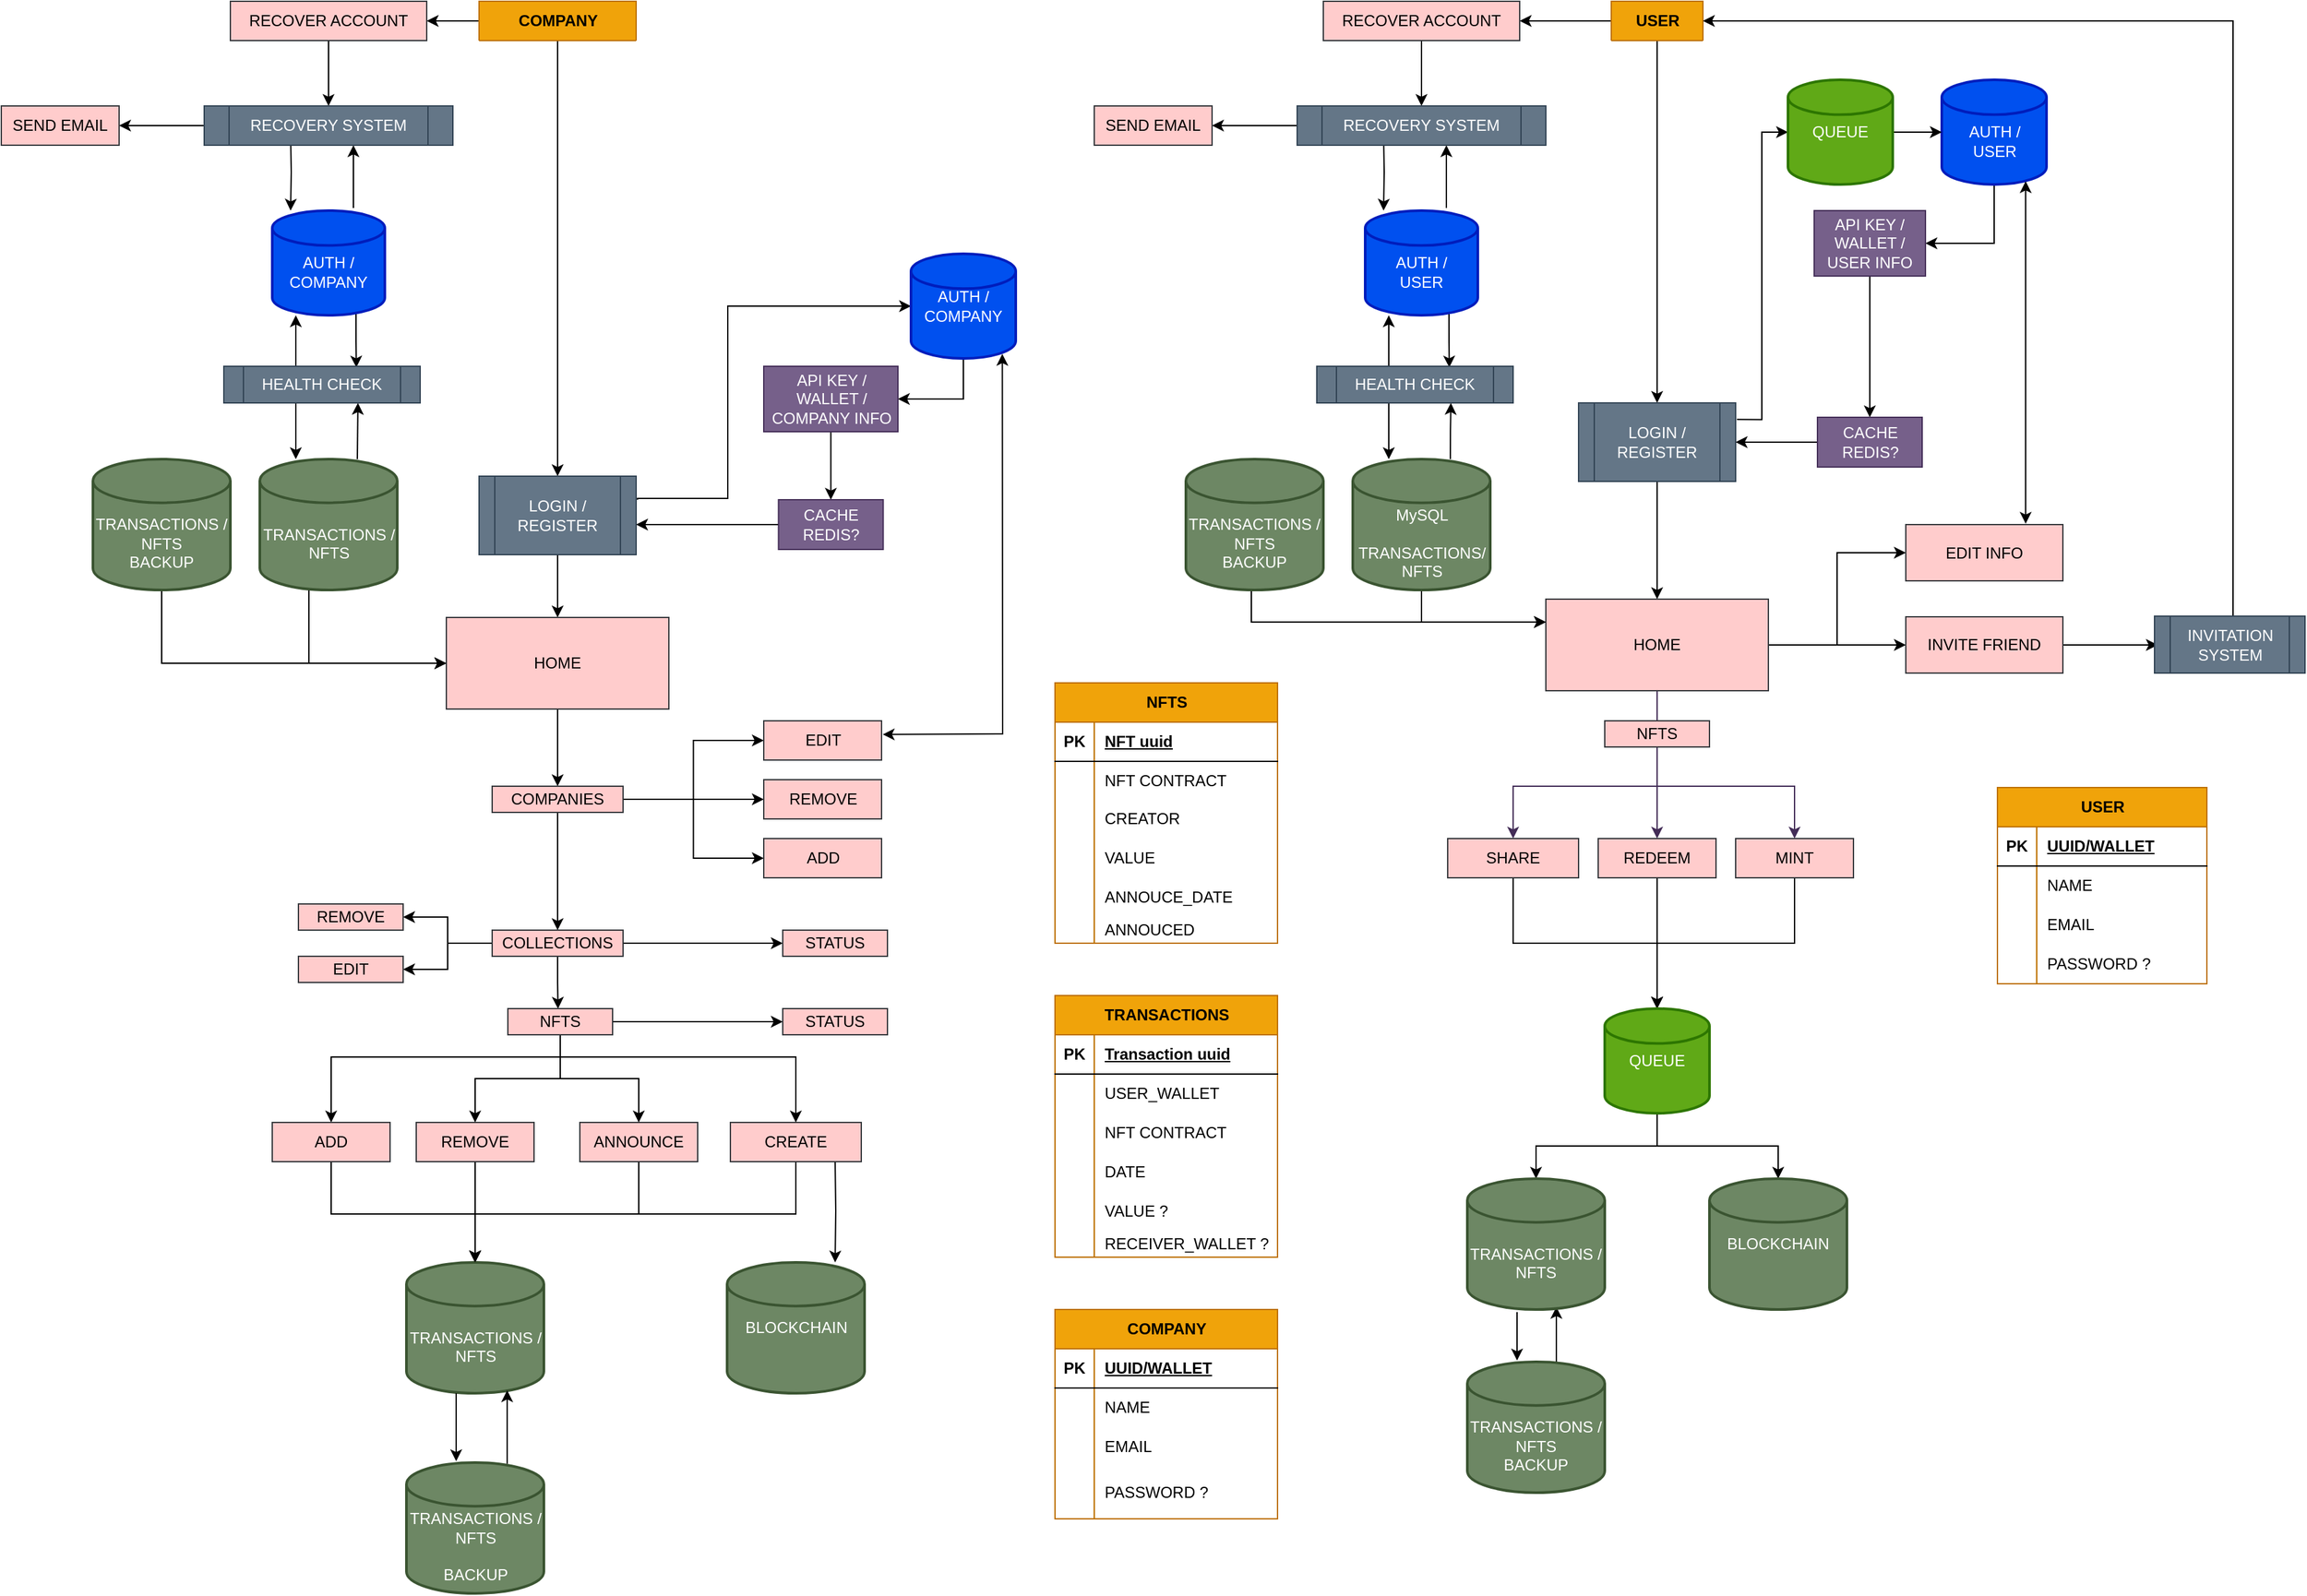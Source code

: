 <mxfile version="21.6.9" type="github">
  <diagram name="Página-1" id="lVTm1bAXpSQzsFV3SM9Y">
    <mxGraphModel dx="3968" dy="3663" grid="1" gridSize="10" guides="1" tooltips="1" connect="1" arrows="1" fold="1" page="1" pageScale="1" pageWidth="827" pageHeight="1169" math="0" shadow="0">
      <root>
        <mxCell id="0" />
        <mxCell id="1" parent="0" />
        <mxCell id="cUlRSFcKXgVbvlpUifr--241" style="edgeStyle=orthogonalEdgeStyle;rounded=0;orthogonalLoop=1;jettySize=auto;html=1;entryX=1;entryY=0.5;entryDx=0;entryDy=0;exitX=0.5;exitY=1;exitDx=0;exitDy=0;exitPerimeter=0;" parent="1" source="cUlRSFcKXgVbvlpUifr--1" target="cUlRSFcKXgVbvlpUifr--240" edge="1">
          <mxGeometry relative="1" as="geometry" />
        </mxCell>
        <mxCell id="cUlRSFcKXgVbvlpUifr--1" value="&lt;br&gt;AUTH /&lt;br&gt;USER" style="strokeWidth=2;html=1;shape=mxgraph.flowchart.database;whiteSpace=wrap;fillColor=#0050ef;strokeColor=#001DBC;fontColor=#ffffff;" parent="1" vertex="1">
          <mxGeometry x="517.5" y="-2220" width="80" height="80" as="geometry" />
        </mxCell>
        <mxCell id="cUlRSFcKXgVbvlpUifr--76" style="edgeStyle=orthogonalEdgeStyle;rounded=0;orthogonalLoop=1;jettySize=auto;html=1;entryX=0.5;entryY=0;entryDx=0;entryDy=0;" parent="1" source="cUlRSFcKXgVbvlpUifr--11" target="cUlRSFcKXgVbvlpUifr--75" edge="1">
          <mxGeometry relative="1" as="geometry" />
        </mxCell>
        <mxCell id="cUlRSFcKXgVbvlpUifr--149" style="edgeStyle=orthogonalEdgeStyle;rounded=0;orthogonalLoop=1;jettySize=auto;html=1;entryX=1;entryY=0.5;entryDx=0;entryDy=0;" parent="1" source="cUlRSFcKXgVbvlpUifr--11" target="cUlRSFcKXgVbvlpUifr--147" edge="1">
          <mxGeometry relative="1" as="geometry" />
        </mxCell>
        <mxCell id="cUlRSFcKXgVbvlpUifr--11" value="USER" style="shape=table;startSize=30;container=1;collapsible=1;childLayout=tableLayout;fixedRows=1;rowLines=0;fontStyle=1;align=center;resizeLast=1;html=1;fillColor=#f0a30a;fontColor=#000000;strokeColor=#BD7000;" parent="1" vertex="1" collapsed="1">
          <mxGeometry x="265" y="-2280" width="70" height="30" as="geometry">
            <mxRectangle x="265" y="-2280" width="200" height="150" as="alternateBounds" />
          </mxGeometry>
        </mxCell>
        <mxCell id="cUlRSFcKXgVbvlpUifr--12" value="" style="shape=tableRow;horizontal=0;startSize=0;swimlaneHead=0;swimlaneBody=0;fillColor=none;collapsible=0;dropTarget=0;points=[[0,0.5],[1,0.5]];portConstraint=eastwest;top=0;left=0;right=0;bottom=1;" parent="cUlRSFcKXgVbvlpUifr--11" vertex="1">
          <mxGeometry y="30" width="200" height="30" as="geometry" />
        </mxCell>
        <mxCell id="cUlRSFcKXgVbvlpUifr--13" value="PK" style="shape=partialRectangle;connectable=0;fillColor=none;top=0;left=0;bottom=0;right=0;fontStyle=1;overflow=hidden;whiteSpace=wrap;html=1;" parent="cUlRSFcKXgVbvlpUifr--12" vertex="1">
          <mxGeometry width="30" height="30" as="geometry">
            <mxRectangle width="30" height="30" as="alternateBounds" />
          </mxGeometry>
        </mxCell>
        <mxCell id="cUlRSFcKXgVbvlpUifr--14" value="UUID/WALLET" style="shape=partialRectangle;connectable=0;fillColor=none;top=0;left=0;bottom=0;right=0;align=left;spacingLeft=6;fontStyle=5;overflow=hidden;whiteSpace=wrap;html=1;" parent="cUlRSFcKXgVbvlpUifr--12" vertex="1">
          <mxGeometry x="30" width="170" height="30" as="geometry">
            <mxRectangle width="170" height="30" as="alternateBounds" />
          </mxGeometry>
        </mxCell>
        <mxCell id="cUlRSFcKXgVbvlpUifr--15" value="" style="shape=tableRow;horizontal=0;startSize=0;swimlaneHead=0;swimlaneBody=0;fillColor=none;collapsible=0;dropTarget=0;points=[[0,0.5],[1,0.5]];portConstraint=eastwest;top=0;left=0;right=0;bottom=0;" parent="cUlRSFcKXgVbvlpUifr--11" vertex="1">
          <mxGeometry y="60" width="200" height="30" as="geometry" />
        </mxCell>
        <mxCell id="cUlRSFcKXgVbvlpUifr--16" value="" style="shape=partialRectangle;connectable=0;fillColor=none;top=0;left=0;bottom=0;right=0;editable=1;overflow=hidden;whiteSpace=wrap;html=1;" parent="cUlRSFcKXgVbvlpUifr--15" vertex="1">
          <mxGeometry width="30" height="30" as="geometry">
            <mxRectangle width="30" height="30" as="alternateBounds" />
          </mxGeometry>
        </mxCell>
        <mxCell id="cUlRSFcKXgVbvlpUifr--17" value="NAME" style="shape=partialRectangle;connectable=0;fillColor=none;top=0;left=0;bottom=0;right=0;align=left;spacingLeft=6;overflow=hidden;whiteSpace=wrap;html=1;" parent="cUlRSFcKXgVbvlpUifr--15" vertex="1">
          <mxGeometry x="30" width="170" height="30" as="geometry">
            <mxRectangle width="170" height="30" as="alternateBounds" />
          </mxGeometry>
        </mxCell>
        <mxCell id="cUlRSFcKXgVbvlpUifr--18" value="" style="shape=tableRow;horizontal=0;startSize=0;swimlaneHead=0;swimlaneBody=0;fillColor=none;collapsible=0;dropTarget=0;points=[[0,0.5],[1,0.5]];portConstraint=eastwest;top=0;left=0;right=0;bottom=0;" parent="cUlRSFcKXgVbvlpUifr--11" vertex="1">
          <mxGeometry y="90" width="200" height="30" as="geometry" />
        </mxCell>
        <mxCell id="cUlRSFcKXgVbvlpUifr--19" value="" style="shape=partialRectangle;connectable=0;fillColor=none;top=0;left=0;bottom=0;right=0;editable=1;overflow=hidden;whiteSpace=wrap;html=1;" parent="cUlRSFcKXgVbvlpUifr--18" vertex="1">
          <mxGeometry width="30" height="30" as="geometry">
            <mxRectangle width="30" height="30" as="alternateBounds" />
          </mxGeometry>
        </mxCell>
        <mxCell id="cUlRSFcKXgVbvlpUifr--20" value="EMAIL" style="shape=partialRectangle;connectable=0;fillColor=none;top=0;left=0;bottom=0;right=0;align=left;spacingLeft=6;overflow=hidden;whiteSpace=wrap;html=1;" parent="cUlRSFcKXgVbvlpUifr--18" vertex="1">
          <mxGeometry x="30" width="170" height="30" as="geometry">
            <mxRectangle width="170" height="30" as="alternateBounds" />
          </mxGeometry>
        </mxCell>
        <mxCell id="cUlRSFcKXgVbvlpUifr--21" value="" style="shape=tableRow;horizontal=0;startSize=0;swimlaneHead=0;swimlaneBody=0;fillColor=none;collapsible=0;dropTarget=0;points=[[0,0.5],[1,0.5]];portConstraint=eastwest;top=0;left=0;right=0;bottom=0;" parent="cUlRSFcKXgVbvlpUifr--11" vertex="1">
          <mxGeometry y="120" width="200" height="30" as="geometry" />
        </mxCell>
        <mxCell id="cUlRSFcKXgVbvlpUifr--22" value="" style="shape=partialRectangle;connectable=0;fillColor=none;top=0;left=0;bottom=0;right=0;editable=1;overflow=hidden;whiteSpace=wrap;html=1;" parent="cUlRSFcKXgVbvlpUifr--21" vertex="1">
          <mxGeometry width="30" height="30" as="geometry">
            <mxRectangle width="30" height="30" as="alternateBounds" />
          </mxGeometry>
        </mxCell>
        <mxCell id="cUlRSFcKXgVbvlpUifr--23" value="PASSWORD ?" style="shape=partialRectangle;connectable=0;fillColor=none;top=0;left=0;bottom=0;right=0;align=left;spacingLeft=6;overflow=hidden;whiteSpace=wrap;html=1;" parent="cUlRSFcKXgVbvlpUifr--21" vertex="1">
          <mxGeometry x="30" width="170" height="30" as="geometry">
            <mxRectangle width="170" height="30" as="alternateBounds" />
          </mxGeometry>
        </mxCell>
        <mxCell id="cUlRSFcKXgVbvlpUifr--83" style="edgeStyle=orthogonalEdgeStyle;rounded=0;orthogonalLoop=1;jettySize=auto;html=1;entryX=0.5;entryY=0;entryDx=0;entryDy=0;" parent="1" source="cUlRSFcKXgVbvlpUifr--75" target="cUlRSFcKXgVbvlpUifr--82" edge="1">
          <mxGeometry relative="1" as="geometry" />
        </mxCell>
        <mxCell id="cUlRSFcKXgVbvlpUifr--237" style="edgeStyle=orthogonalEdgeStyle;rounded=0;orthogonalLoop=1;jettySize=auto;html=1;entryX=0;entryY=0.5;entryDx=0;entryDy=0;entryPerimeter=0;exitX=1.008;exitY=0.211;exitDx=0;exitDy=0;exitPerimeter=0;" parent="1" source="cUlRSFcKXgVbvlpUifr--75" target="cUlRSFcKXgVbvlpUifr--84" edge="1">
          <mxGeometry relative="1" as="geometry" />
        </mxCell>
        <mxCell id="cUlRSFcKXgVbvlpUifr--75" value="LOGIN /&lt;br&gt;REGISTER" style="shape=process;whiteSpace=wrap;html=1;backgroundOutline=1;fillColor=#647687;strokeColor=#314354;fontColor=#ffffff;" parent="1" vertex="1">
          <mxGeometry x="240" y="-1973" width="120" height="60" as="geometry" />
        </mxCell>
        <mxCell id="cUlRSFcKXgVbvlpUifr--113" style="edgeStyle=orthogonalEdgeStyle;rounded=0;orthogonalLoop=1;jettySize=auto;html=1;entryX=0.5;entryY=0;entryDx=0;entryDy=0;fillColor=#76608a;strokeColor=#432D57;" parent="1" source="cUlRSFcKXgVbvlpUifr--82" target="cUlRSFcKXgVbvlpUifr--112" edge="1">
          <mxGeometry relative="1" as="geometry" />
        </mxCell>
        <mxCell id="cUlRSFcKXgVbvlpUifr--114" style="edgeStyle=orthogonalEdgeStyle;rounded=0;orthogonalLoop=1;jettySize=auto;html=1;entryX=0.5;entryY=0;entryDx=0;entryDy=0;fillColor=#76608a;strokeColor=#432D57;" parent="1" source="cUlRSFcKXgVbvlpUifr--82" target="cUlRSFcKXgVbvlpUifr--97" edge="1">
          <mxGeometry relative="1" as="geometry">
            <Array as="points">
              <mxPoint x="300" y="-1680" />
              <mxPoint x="405" y="-1680" />
            </Array>
          </mxGeometry>
        </mxCell>
        <mxCell id="cUlRSFcKXgVbvlpUifr--115" style="edgeStyle=orthogonalEdgeStyle;rounded=0;orthogonalLoop=1;jettySize=auto;html=1;entryX=0.5;entryY=0;entryDx=0;entryDy=0;fillColor=#76608a;strokeColor=#432D57;" parent="1" source="cUlRSFcKXgVbvlpUifr--82" target="cUlRSFcKXgVbvlpUifr--99" edge="1">
          <mxGeometry relative="1" as="geometry">
            <Array as="points">
              <mxPoint x="300" y="-1680" />
              <mxPoint x="190" y="-1680" />
            </Array>
          </mxGeometry>
        </mxCell>
        <mxCell id="cUlRSFcKXgVbvlpUifr--127" style="edgeStyle=orthogonalEdgeStyle;rounded=0;orthogonalLoop=1;jettySize=auto;html=1;entryX=0;entryY=0.5;entryDx=0;entryDy=0;" parent="1" source="cUlRSFcKXgVbvlpUifr--82" target="cUlRSFcKXgVbvlpUifr--125" edge="1">
          <mxGeometry relative="1" as="geometry" />
        </mxCell>
        <mxCell id="cUlRSFcKXgVbvlpUifr--134" style="edgeStyle=orthogonalEdgeStyle;rounded=0;orthogonalLoop=1;jettySize=auto;html=1;entryX=0;entryY=0.5;entryDx=0;entryDy=0;" parent="1" source="cUlRSFcKXgVbvlpUifr--82" target="cUlRSFcKXgVbvlpUifr--133" edge="1">
          <mxGeometry relative="1" as="geometry" />
        </mxCell>
        <mxCell id="cUlRSFcKXgVbvlpUifr--82" value="HOME" style="rounded=0;whiteSpace=wrap;html=1;fillColor=#ffcccc;strokeColor=#36393d;" parent="1" vertex="1">
          <mxGeometry x="215" y="-1823" width="170" height="70" as="geometry" />
        </mxCell>
        <mxCell id="cUlRSFcKXgVbvlpUifr--236" style="edgeStyle=orthogonalEdgeStyle;rounded=0;orthogonalLoop=1;jettySize=auto;html=1;entryX=0;entryY=0.5;entryDx=0;entryDy=0;entryPerimeter=0;" parent="1" source="cUlRSFcKXgVbvlpUifr--84" target="cUlRSFcKXgVbvlpUifr--1" edge="1">
          <mxGeometry relative="1" as="geometry" />
        </mxCell>
        <mxCell id="cUlRSFcKXgVbvlpUifr--84" value="QUEUE" style="strokeWidth=2;html=1;shape=mxgraph.flowchart.database;whiteSpace=wrap;fillColor=#60a917;fontColor=#ffffff;strokeColor=#2D7600;" parent="1" vertex="1">
          <mxGeometry x="400" y="-2220" width="80" height="80" as="geometry" />
        </mxCell>
        <mxCell id="cUlRSFcKXgVbvlpUifr--122" style="edgeStyle=orthogonalEdgeStyle;rounded=0;orthogonalLoop=1;jettySize=auto;html=1;entryX=0.5;entryY=0;entryDx=0;entryDy=0;entryPerimeter=0;" parent="1" source="cUlRSFcKXgVbvlpUifr--97" target="cUlRSFcKXgVbvlpUifr--118" edge="1">
          <mxGeometry relative="1" as="geometry">
            <Array as="points">
              <mxPoint x="405" y="-1560" />
              <mxPoint x="300" y="-1560" />
            </Array>
          </mxGeometry>
        </mxCell>
        <mxCell id="cUlRSFcKXgVbvlpUifr--97" value="MINT" style="rounded=0;whiteSpace=wrap;html=1;fillColor=#ffcccc;strokeColor=#36393d;" parent="1" vertex="1">
          <mxGeometry x="360" y="-1640" width="90" height="30" as="geometry" />
        </mxCell>
        <mxCell id="cUlRSFcKXgVbvlpUifr--120" style="edgeStyle=orthogonalEdgeStyle;rounded=0;orthogonalLoop=1;jettySize=auto;html=1;entryX=0.5;entryY=0;entryDx=0;entryDy=0;entryPerimeter=0;" parent="1" source="cUlRSFcKXgVbvlpUifr--99" target="cUlRSFcKXgVbvlpUifr--118" edge="1">
          <mxGeometry relative="1" as="geometry">
            <Array as="points">
              <mxPoint x="190" y="-1560" />
              <mxPoint x="300" y="-1560" />
            </Array>
          </mxGeometry>
        </mxCell>
        <mxCell id="cUlRSFcKXgVbvlpUifr--99" value="SHARE" style="rounded=0;whiteSpace=wrap;html=1;fillColor=#ffcccc;strokeColor=#36393d;" parent="1" vertex="1">
          <mxGeometry x="140" y="-1640" width="100" height="30" as="geometry" />
        </mxCell>
        <mxCell id="cUlRSFcKXgVbvlpUifr--153" style="edgeStyle=orthogonalEdgeStyle;rounded=0;orthogonalLoop=1;jettySize=auto;html=1;exitX=0.721;exitY=-0.025;exitDx=0;exitDy=0;exitPerimeter=0;" parent="1" source="cUlRSFcKXgVbvlpUifr--105" edge="1">
          <mxGeometry relative="1" as="geometry">
            <mxPoint x="139" y="-2170" as="targetPoint" />
          </mxGeometry>
        </mxCell>
        <mxCell id="cUlRSFcKXgVbvlpUifr--227" style="edgeStyle=orthogonalEdgeStyle;rounded=0;orthogonalLoop=1;jettySize=auto;html=1;entryX=0.675;entryY=0.033;entryDx=0;entryDy=0;entryPerimeter=0;exitX=0.744;exitY=0.963;exitDx=0;exitDy=0;exitPerimeter=0;" parent="1" source="cUlRSFcKXgVbvlpUifr--105" target="cUlRSFcKXgVbvlpUifr--224" edge="1">
          <mxGeometry relative="1" as="geometry" />
        </mxCell>
        <mxCell id="cUlRSFcKXgVbvlpUifr--105" value="&lt;br&gt;AUTH /&lt;br&gt;USER" style="strokeWidth=2;html=1;shape=mxgraph.flowchart.database;whiteSpace=wrap;fillColor=#0050ef;strokeColor=#001DBC;fontColor=#ffffff;" parent="1" vertex="1">
          <mxGeometry x="77" y="-2120" width="86" height="80" as="geometry" />
        </mxCell>
        <mxCell id="cUlRSFcKXgVbvlpUifr--121" style="edgeStyle=orthogonalEdgeStyle;rounded=0;orthogonalLoop=1;jettySize=auto;html=1;entryX=0.5;entryY=0;entryDx=0;entryDy=0;entryPerimeter=0;" parent="1" source="cUlRSFcKXgVbvlpUifr--112" target="cUlRSFcKXgVbvlpUifr--118" edge="1">
          <mxGeometry relative="1" as="geometry" />
        </mxCell>
        <mxCell id="cUlRSFcKXgVbvlpUifr--112" value="REDEEM" style="rounded=0;whiteSpace=wrap;html=1;fillColor=#ffcccc;strokeColor=#36393d;" parent="1" vertex="1">
          <mxGeometry x="255" y="-1640" width="90" height="30" as="geometry" />
        </mxCell>
        <mxCell id="cUlRSFcKXgVbvlpUifr--123" style="edgeStyle=orthogonalEdgeStyle;rounded=0;orthogonalLoop=1;jettySize=auto;html=1;entryX=0.5;entryY=0;entryDx=0;entryDy=0;entryPerimeter=0;" parent="1" source="cUlRSFcKXgVbvlpUifr--118" target="cUlRSFcKXgVbvlpUifr--119" edge="1">
          <mxGeometry relative="1" as="geometry" />
        </mxCell>
        <mxCell id="cUlRSFcKXgVbvlpUifr--124" style="edgeStyle=orthogonalEdgeStyle;rounded=0;orthogonalLoop=1;jettySize=auto;html=1;entryX=0.5;entryY=0;entryDx=0;entryDy=0;entryPerimeter=0;" parent="1" source="cUlRSFcKXgVbvlpUifr--118" target="b_quiCrth1sdPx7K1ArL-10" edge="1">
          <mxGeometry relative="1" as="geometry">
            <mxPoint x="207.5" y="-1380" as="targetPoint" />
          </mxGeometry>
        </mxCell>
        <mxCell id="cUlRSFcKXgVbvlpUifr--118" value="QUEUE" style="strokeWidth=2;html=1;shape=mxgraph.flowchart.database;whiteSpace=wrap;fillColor=#60a917;fontColor=#ffffff;strokeColor=#2D7600;" parent="1" vertex="1">
          <mxGeometry x="260" y="-1510" width="80" height="80" as="geometry" />
        </mxCell>
        <mxCell id="cUlRSFcKXgVbvlpUifr--119" value="BLOCKCHAIN" style="strokeWidth=2;html=1;shape=mxgraph.flowchart.database;whiteSpace=wrap;fillColor=#6d8764;strokeColor=#3A5431;fontColor=#ffffff;" parent="1" vertex="1">
          <mxGeometry x="340" y="-1380" width="105" height="100" as="geometry" />
        </mxCell>
        <mxCell id="cUlRSFcKXgVbvlpUifr--125" value="EDIT INFO" style="rounded=0;whiteSpace=wrap;html=1;fillColor=#ffcccc;strokeColor=#36393d;" parent="1" vertex="1">
          <mxGeometry x="490" y="-1880" width="120" height="43" as="geometry" />
        </mxCell>
        <mxCell id="cUlRSFcKXgVbvlpUifr--138" style="edgeStyle=orthogonalEdgeStyle;rounded=0;orthogonalLoop=1;jettySize=auto;html=1;entryX=0.022;entryY=0.506;entryDx=0;entryDy=0;entryPerimeter=0;" parent="1" source="cUlRSFcKXgVbvlpUifr--133" target="cUlRSFcKXgVbvlpUifr--135" edge="1">
          <mxGeometry relative="1" as="geometry">
            <mxPoint x="670" y="-1788" as="targetPoint" />
          </mxGeometry>
        </mxCell>
        <mxCell id="cUlRSFcKXgVbvlpUifr--133" value="INVITE FRIEND" style="rounded=0;whiteSpace=wrap;html=1;fillColor=#ffcccc;strokeColor=#36393d;" parent="1" vertex="1">
          <mxGeometry x="490" y="-1809.5" width="120" height="43" as="geometry" />
        </mxCell>
        <mxCell id="cUlRSFcKXgVbvlpUifr--141" style="edgeStyle=orthogonalEdgeStyle;rounded=0;orthogonalLoop=1;jettySize=auto;html=1;entryX=1;entryY=0.5;entryDx=0;entryDy=0;" parent="1" source="cUlRSFcKXgVbvlpUifr--135" target="cUlRSFcKXgVbvlpUifr--11" edge="1">
          <mxGeometry relative="1" as="geometry">
            <Array as="points">
              <mxPoint x="740" y="-2265" />
            </Array>
          </mxGeometry>
        </mxCell>
        <mxCell id="cUlRSFcKXgVbvlpUifr--135" value="INVITATION SYSTEM" style="shape=process;whiteSpace=wrap;html=1;backgroundOutline=1;fillColor=#647687;strokeColor=#314354;fontColor=#ffffff;" parent="1" vertex="1">
          <mxGeometry x="680" y="-1810" width="115" height="43.5" as="geometry" />
        </mxCell>
        <mxCell id="cUlRSFcKXgVbvlpUifr--137" value="NFTS" style="rounded=0;whiteSpace=wrap;html=1;fillColor=#ffcccc;strokeColor=#36393d;" parent="1" vertex="1">
          <mxGeometry x="260" y="-1730" width="80" height="20" as="geometry" />
        </mxCell>
        <mxCell id="cUlRSFcKXgVbvlpUifr--150" style="edgeStyle=orthogonalEdgeStyle;rounded=0;orthogonalLoop=1;jettySize=auto;html=1;entryX=0.5;entryY=0;entryDx=0;entryDy=0;" parent="1" source="cUlRSFcKXgVbvlpUifr--147" edge="1">
          <mxGeometry relative="1" as="geometry">
            <mxPoint x="120" y="-2200" as="targetPoint" />
          </mxGeometry>
        </mxCell>
        <mxCell id="cUlRSFcKXgVbvlpUifr--147" value="RECOVER ACCOUNT" style="rounded=0;whiteSpace=wrap;html=1;fillColor=#ffcccc;strokeColor=#36393d;" parent="1" vertex="1">
          <mxGeometry x="45" y="-2280" width="150" height="30" as="geometry" />
        </mxCell>
        <mxCell id="cUlRSFcKXgVbvlpUifr--223" style="edgeStyle=orthogonalEdgeStyle;rounded=0;orthogonalLoop=1;jettySize=auto;html=1;entryX=0.163;entryY=0;entryDx=0;entryDy=0;entryPerimeter=0;" parent="1" target="cUlRSFcKXgVbvlpUifr--105" edge="1">
          <mxGeometry relative="1" as="geometry">
            <mxPoint x="91" y="-2180" as="sourcePoint" />
          </mxGeometry>
        </mxCell>
        <mxCell id="cUlRSFcKXgVbvlpUifr--296" style="edgeStyle=orthogonalEdgeStyle;rounded=0;orthogonalLoop=1;jettySize=auto;html=1;entryX=1;entryY=0.5;entryDx=0;entryDy=0;" parent="1" source="cUlRSFcKXgVbvlpUifr--148" target="cUlRSFcKXgVbvlpUifr--152" edge="1">
          <mxGeometry relative="1" as="geometry" />
        </mxCell>
        <mxCell id="cUlRSFcKXgVbvlpUifr--148" value="RECOVERY SYSTEM" style="shape=process;whiteSpace=wrap;html=1;backgroundOutline=1;fillColor=#647687;strokeColor=#314354;fontColor=#ffffff;" parent="1" vertex="1">
          <mxGeometry x="25" y="-2200" width="190" height="30" as="geometry" />
        </mxCell>
        <mxCell id="cUlRSFcKXgVbvlpUifr--152" value="SEND EMAIL" style="rounded=0;whiteSpace=wrap;html=1;fillColor=#ffcccc;strokeColor=#36393d;" parent="1" vertex="1">
          <mxGeometry x="-130" y="-2200" width="90" height="30" as="geometry" />
        </mxCell>
        <mxCell id="cUlRSFcKXgVbvlpUifr--155" value="TRANSACTIONS" style="shape=table;startSize=30;container=1;collapsible=1;childLayout=tableLayout;fixedRows=1;rowLines=0;fontStyle=1;align=center;resizeLast=1;html=1;fillColor=#f0a30a;fontColor=#000000;strokeColor=#BD7000;" parent="1" vertex="1">
          <mxGeometry x="-160" y="-1520" width="170" height="200" as="geometry">
            <mxRectangle x="645" y="-1381" width="140" height="30" as="alternateBounds" />
          </mxGeometry>
        </mxCell>
        <mxCell id="cUlRSFcKXgVbvlpUifr--156" value="" style="shape=tableRow;horizontal=0;startSize=0;swimlaneHead=0;swimlaneBody=0;fillColor=none;collapsible=0;dropTarget=0;points=[[0,0.5],[1,0.5]];portConstraint=eastwest;top=0;left=0;right=0;bottom=1;" parent="cUlRSFcKXgVbvlpUifr--155" vertex="1">
          <mxGeometry y="30" width="170" height="30" as="geometry" />
        </mxCell>
        <mxCell id="cUlRSFcKXgVbvlpUifr--157" value="PK" style="shape=partialRectangle;connectable=0;fillColor=none;top=0;left=0;bottom=0;right=0;fontStyle=1;overflow=hidden;whiteSpace=wrap;html=1;" parent="cUlRSFcKXgVbvlpUifr--156" vertex="1">
          <mxGeometry width="30" height="30" as="geometry">
            <mxRectangle width="30" height="30" as="alternateBounds" />
          </mxGeometry>
        </mxCell>
        <mxCell id="cUlRSFcKXgVbvlpUifr--158" value="Transaction uuid" style="shape=partialRectangle;connectable=0;fillColor=none;top=0;left=0;bottom=0;right=0;align=left;spacingLeft=6;fontStyle=5;overflow=hidden;whiteSpace=wrap;html=1;" parent="cUlRSFcKXgVbvlpUifr--156" vertex="1">
          <mxGeometry x="30" width="140" height="30" as="geometry">
            <mxRectangle width="140" height="30" as="alternateBounds" />
          </mxGeometry>
        </mxCell>
        <mxCell id="cUlRSFcKXgVbvlpUifr--159" value="" style="shape=tableRow;horizontal=0;startSize=0;swimlaneHead=0;swimlaneBody=0;fillColor=none;collapsible=0;dropTarget=0;points=[[0,0.5],[1,0.5]];portConstraint=eastwest;top=0;left=0;right=0;bottom=0;" parent="cUlRSFcKXgVbvlpUifr--155" vertex="1">
          <mxGeometry y="60" width="170" height="30" as="geometry" />
        </mxCell>
        <mxCell id="cUlRSFcKXgVbvlpUifr--160" value="" style="shape=partialRectangle;connectable=0;fillColor=none;top=0;left=0;bottom=0;right=0;editable=1;overflow=hidden;whiteSpace=wrap;html=1;" parent="cUlRSFcKXgVbvlpUifr--159" vertex="1">
          <mxGeometry width="30" height="30" as="geometry">
            <mxRectangle width="30" height="30" as="alternateBounds" />
          </mxGeometry>
        </mxCell>
        <mxCell id="cUlRSFcKXgVbvlpUifr--161" value="USER_WALLET" style="shape=partialRectangle;connectable=0;fillColor=none;top=0;left=0;bottom=0;right=0;align=left;spacingLeft=6;overflow=hidden;whiteSpace=wrap;html=1;" parent="cUlRSFcKXgVbvlpUifr--159" vertex="1">
          <mxGeometry x="30" width="140" height="30" as="geometry">
            <mxRectangle width="140" height="30" as="alternateBounds" />
          </mxGeometry>
        </mxCell>
        <mxCell id="cUlRSFcKXgVbvlpUifr--162" value="" style="shape=tableRow;horizontal=0;startSize=0;swimlaneHead=0;swimlaneBody=0;fillColor=none;collapsible=0;dropTarget=0;points=[[0,0.5],[1,0.5]];portConstraint=eastwest;top=0;left=0;right=0;bottom=0;" parent="cUlRSFcKXgVbvlpUifr--155" vertex="1">
          <mxGeometry y="90" width="170" height="30" as="geometry" />
        </mxCell>
        <mxCell id="cUlRSFcKXgVbvlpUifr--163" value="" style="shape=partialRectangle;connectable=0;fillColor=none;top=0;left=0;bottom=0;right=0;editable=1;overflow=hidden;whiteSpace=wrap;html=1;" parent="cUlRSFcKXgVbvlpUifr--162" vertex="1">
          <mxGeometry width="30" height="30" as="geometry">
            <mxRectangle width="30" height="30" as="alternateBounds" />
          </mxGeometry>
        </mxCell>
        <mxCell id="cUlRSFcKXgVbvlpUifr--164" value="NFT CONTRACT" style="shape=partialRectangle;connectable=0;fillColor=none;top=0;left=0;bottom=0;right=0;align=left;spacingLeft=6;overflow=hidden;whiteSpace=wrap;html=1;" parent="cUlRSFcKXgVbvlpUifr--162" vertex="1">
          <mxGeometry x="30" width="140" height="30" as="geometry">
            <mxRectangle width="140" height="30" as="alternateBounds" />
          </mxGeometry>
        </mxCell>
        <mxCell id="cUlRSFcKXgVbvlpUifr--165" value="" style="shape=tableRow;horizontal=0;startSize=0;swimlaneHead=0;swimlaneBody=0;fillColor=none;collapsible=0;dropTarget=0;points=[[0,0.5],[1,0.5]];portConstraint=eastwest;top=0;left=0;right=0;bottom=0;" parent="cUlRSFcKXgVbvlpUifr--155" vertex="1">
          <mxGeometry y="120" width="170" height="30" as="geometry" />
        </mxCell>
        <mxCell id="cUlRSFcKXgVbvlpUifr--166" value="" style="shape=partialRectangle;connectable=0;fillColor=none;top=0;left=0;bottom=0;right=0;editable=1;overflow=hidden;whiteSpace=wrap;html=1;" parent="cUlRSFcKXgVbvlpUifr--165" vertex="1">
          <mxGeometry width="30" height="30" as="geometry">
            <mxRectangle width="30" height="30" as="alternateBounds" />
          </mxGeometry>
        </mxCell>
        <mxCell id="cUlRSFcKXgVbvlpUifr--167" value="DATE" style="shape=partialRectangle;connectable=0;fillColor=none;top=0;left=0;bottom=0;right=0;align=left;spacingLeft=6;overflow=hidden;whiteSpace=wrap;html=1;" parent="cUlRSFcKXgVbvlpUifr--165" vertex="1">
          <mxGeometry x="30" width="140" height="30" as="geometry">
            <mxRectangle width="140" height="30" as="alternateBounds" />
          </mxGeometry>
        </mxCell>
        <mxCell id="cUlRSFcKXgVbvlpUifr--171" value="" style="shape=tableRow;horizontal=0;startSize=0;swimlaneHead=0;swimlaneBody=0;fillColor=none;collapsible=0;dropTarget=0;points=[[0,0.5],[1,0.5]];portConstraint=eastwest;top=0;left=0;right=0;bottom=0;" parent="cUlRSFcKXgVbvlpUifr--155" vertex="1">
          <mxGeometry y="150" width="170" height="30" as="geometry" />
        </mxCell>
        <mxCell id="cUlRSFcKXgVbvlpUifr--172" value="" style="shape=partialRectangle;connectable=0;fillColor=none;top=0;left=0;bottom=0;right=0;editable=1;overflow=hidden;whiteSpace=wrap;html=1;" parent="cUlRSFcKXgVbvlpUifr--171" vertex="1">
          <mxGeometry width="30" height="30" as="geometry">
            <mxRectangle width="30" height="30" as="alternateBounds" />
          </mxGeometry>
        </mxCell>
        <mxCell id="cUlRSFcKXgVbvlpUifr--173" value="VALUE ?" style="shape=partialRectangle;connectable=0;fillColor=none;top=0;left=0;bottom=0;right=0;align=left;spacingLeft=6;overflow=hidden;whiteSpace=wrap;html=1;" parent="cUlRSFcKXgVbvlpUifr--171" vertex="1">
          <mxGeometry x="30" width="140" height="30" as="geometry">
            <mxRectangle width="140" height="30" as="alternateBounds" />
          </mxGeometry>
        </mxCell>
        <mxCell id="cUlRSFcKXgVbvlpUifr--174" value="" style="shape=tableRow;horizontal=0;startSize=0;swimlaneHead=0;swimlaneBody=0;fillColor=none;collapsible=0;dropTarget=0;points=[[0,0.5],[1,0.5]];portConstraint=eastwest;top=0;left=0;right=0;bottom=0;" parent="cUlRSFcKXgVbvlpUifr--155" vertex="1">
          <mxGeometry y="180" width="170" height="20" as="geometry" />
        </mxCell>
        <mxCell id="cUlRSFcKXgVbvlpUifr--175" value="" style="shape=partialRectangle;connectable=0;fillColor=none;top=0;left=0;bottom=0;right=0;editable=1;overflow=hidden;whiteSpace=wrap;html=1;" parent="cUlRSFcKXgVbvlpUifr--174" vertex="1">
          <mxGeometry width="30" height="20" as="geometry">
            <mxRectangle width="30" height="20" as="alternateBounds" />
          </mxGeometry>
        </mxCell>
        <mxCell id="cUlRSFcKXgVbvlpUifr--176" value="RECEIVER_WALLET ?" style="shape=partialRectangle;connectable=0;fillColor=none;top=0;left=0;bottom=0;right=0;align=left;spacingLeft=6;overflow=hidden;whiteSpace=wrap;html=1;" parent="cUlRSFcKXgVbvlpUifr--174" vertex="1">
          <mxGeometry x="30" width="140" height="20" as="geometry">
            <mxRectangle width="140" height="20" as="alternateBounds" />
          </mxGeometry>
        </mxCell>
        <mxCell id="cUlRSFcKXgVbvlpUifr--170" style="edgeStyle=orthogonalEdgeStyle;rounded=0;orthogonalLoop=1;jettySize=auto;html=1;entryX=0;entryY=0.25;entryDx=0;entryDy=0;" parent="1" source="cUlRSFcKXgVbvlpUifr--169" target="cUlRSFcKXgVbvlpUifr--82" edge="1">
          <mxGeometry relative="1" as="geometry">
            <Array as="points">
              <mxPoint x="120" y="-1805" />
            </Array>
          </mxGeometry>
        </mxCell>
        <mxCell id="cUlRSFcKXgVbvlpUifr--226" style="edgeStyle=orthogonalEdgeStyle;rounded=0;orthogonalLoop=1;jettySize=auto;html=1;entryX=0.683;entryY=1;entryDx=0;entryDy=0;exitX=0.71;exitY=0;exitDx=0;exitDy=0;exitPerimeter=0;entryPerimeter=0;" parent="1" source="cUlRSFcKXgVbvlpUifr--169" target="cUlRSFcKXgVbvlpUifr--224" edge="1">
          <mxGeometry relative="1" as="geometry" />
        </mxCell>
        <mxCell id="cUlRSFcKXgVbvlpUifr--169" value="&lt;br&gt;&lt;br&gt;MySQL&lt;br&gt;&lt;br&gt;TRANSACTIONS/&lt;br&gt;NFTS" style="strokeWidth=2;html=1;shape=mxgraph.flowchart.database;whiteSpace=wrap;fillColor=#6d8764;strokeColor=#3A5431;fontColor=#ffffff;" parent="1" vertex="1">
          <mxGeometry x="67.5" y="-1930" width="105" height="100" as="geometry" />
        </mxCell>
        <mxCell id="cUlRSFcKXgVbvlpUifr--225" style="edgeStyle=orthogonalEdgeStyle;rounded=0;orthogonalLoop=1;jettySize=auto;html=1;" parent="1" source="cUlRSFcKXgVbvlpUifr--224" edge="1">
          <mxGeometry relative="1" as="geometry">
            <mxPoint x="95" y="-1930" as="targetPoint" />
            <Array as="points">
              <mxPoint x="95" y="-1930" />
            </Array>
          </mxGeometry>
        </mxCell>
        <mxCell id="cUlRSFcKXgVbvlpUifr--228" style="edgeStyle=orthogonalEdgeStyle;rounded=0;orthogonalLoop=1;jettySize=auto;html=1;" parent="1" edge="1">
          <mxGeometry relative="1" as="geometry">
            <mxPoint x="95" y="-1990" as="sourcePoint" />
            <mxPoint x="95" y="-2040" as="targetPoint" />
          </mxGeometry>
        </mxCell>
        <mxCell id="cUlRSFcKXgVbvlpUifr--224" value="HEALTH CHECK" style="shape=process;whiteSpace=wrap;html=1;backgroundOutline=1;fillColor=#647687;strokeColor=#314354;fontColor=#ffffff;" parent="1" vertex="1">
          <mxGeometry x="40" y="-2001" width="150" height="28" as="geometry" />
        </mxCell>
        <mxCell id="cUlRSFcKXgVbvlpUifr--245" style="edgeStyle=orthogonalEdgeStyle;rounded=0;orthogonalLoop=1;jettySize=auto;html=1;entryX=0.5;entryY=0;entryDx=0;entryDy=0;" parent="1" source="cUlRSFcKXgVbvlpUifr--240" target="cUlRSFcKXgVbvlpUifr--243" edge="1">
          <mxGeometry relative="1" as="geometry" />
        </mxCell>
        <mxCell id="cUlRSFcKXgVbvlpUifr--240" value="API KEY /&lt;br&gt;WALLET /&lt;br&gt;USER INFO" style="rounded=0;whiteSpace=wrap;html=1;fillColor=#76608a;fontColor=#ffffff;strokeColor=#432D57;" parent="1" vertex="1">
          <mxGeometry x="420" y="-2120" width="85" height="50" as="geometry" />
        </mxCell>
        <mxCell id="cUlRSFcKXgVbvlpUifr--246" style="edgeStyle=orthogonalEdgeStyle;rounded=0;orthogonalLoop=1;jettySize=auto;html=1;entryX=1;entryY=0.5;entryDx=0;entryDy=0;" parent="1" source="cUlRSFcKXgVbvlpUifr--243" target="cUlRSFcKXgVbvlpUifr--75" edge="1">
          <mxGeometry relative="1" as="geometry" />
        </mxCell>
        <mxCell id="cUlRSFcKXgVbvlpUifr--243" value="CACHE&lt;br&gt;REDIS?" style="whiteSpace=wrap;html=1;fillColor=#76608a;fontColor=#ffffff;strokeColor=#432D57;" parent="1" vertex="1">
          <mxGeometry x="422.5" y="-1962" width="80" height="38" as="geometry" />
        </mxCell>
        <mxCell id="cUlRSFcKXgVbvlpUifr--247" value="NFTS" style="shape=table;startSize=30;container=1;collapsible=1;childLayout=tableLayout;fixedRows=1;rowLines=0;fontStyle=1;align=center;resizeLast=1;html=1;fillColor=#f0a30a;fontColor=#000000;strokeColor=#BD7000;" parent="1" vertex="1">
          <mxGeometry x="-160" y="-1759" width="170" height="199" as="geometry">
            <mxRectangle x="620" y="-1611" width="70" height="30" as="alternateBounds" />
          </mxGeometry>
        </mxCell>
        <mxCell id="cUlRSFcKXgVbvlpUifr--248" value="" style="shape=tableRow;horizontal=0;startSize=0;swimlaneHead=0;swimlaneBody=0;fillColor=none;collapsible=0;dropTarget=0;points=[[0,0.5],[1,0.5]];portConstraint=eastwest;top=0;left=0;right=0;bottom=1;" parent="cUlRSFcKXgVbvlpUifr--247" vertex="1">
          <mxGeometry y="30" width="170" height="30" as="geometry" />
        </mxCell>
        <mxCell id="cUlRSFcKXgVbvlpUifr--249" value="PK" style="shape=partialRectangle;connectable=0;fillColor=none;top=0;left=0;bottom=0;right=0;fontStyle=1;overflow=hidden;whiteSpace=wrap;html=1;" parent="cUlRSFcKXgVbvlpUifr--248" vertex="1">
          <mxGeometry width="30" height="30" as="geometry">
            <mxRectangle width="30" height="30" as="alternateBounds" />
          </mxGeometry>
        </mxCell>
        <mxCell id="cUlRSFcKXgVbvlpUifr--250" value="NFT uuid" style="shape=partialRectangle;connectable=0;fillColor=none;top=0;left=0;bottom=0;right=0;align=left;spacingLeft=6;fontStyle=5;overflow=hidden;whiteSpace=wrap;html=1;" parent="cUlRSFcKXgVbvlpUifr--248" vertex="1">
          <mxGeometry x="30" width="140" height="30" as="geometry">
            <mxRectangle width="140" height="30" as="alternateBounds" />
          </mxGeometry>
        </mxCell>
        <mxCell id="cUlRSFcKXgVbvlpUifr--251" value="" style="shape=tableRow;horizontal=0;startSize=0;swimlaneHead=0;swimlaneBody=0;fillColor=none;collapsible=0;dropTarget=0;points=[[0,0.5],[1,0.5]];portConstraint=eastwest;top=0;left=0;right=0;bottom=0;" parent="cUlRSFcKXgVbvlpUifr--247" vertex="1">
          <mxGeometry y="60" width="170" height="29" as="geometry" />
        </mxCell>
        <mxCell id="cUlRSFcKXgVbvlpUifr--252" value="" style="shape=partialRectangle;connectable=0;fillColor=none;top=0;left=0;bottom=0;right=0;editable=1;overflow=hidden;whiteSpace=wrap;html=1;" parent="cUlRSFcKXgVbvlpUifr--251" vertex="1">
          <mxGeometry width="30" height="29" as="geometry">
            <mxRectangle width="30" height="29" as="alternateBounds" />
          </mxGeometry>
        </mxCell>
        <mxCell id="cUlRSFcKXgVbvlpUifr--253" value="NFT CONTRACT" style="shape=partialRectangle;connectable=0;fillColor=none;top=0;left=0;bottom=0;right=0;align=left;spacingLeft=6;overflow=hidden;whiteSpace=wrap;html=1;" parent="cUlRSFcKXgVbvlpUifr--251" vertex="1">
          <mxGeometry x="30" width="140" height="29" as="geometry">
            <mxRectangle width="140" height="29" as="alternateBounds" />
          </mxGeometry>
        </mxCell>
        <mxCell id="cUlRSFcKXgVbvlpUifr--254" value="" style="shape=tableRow;horizontal=0;startSize=0;swimlaneHead=0;swimlaneBody=0;fillColor=none;collapsible=0;dropTarget=0;points=[[0,0.5],[1,0.5]];portConstraint=eastwest;top=0;left=0;right=0;bottom=0;" parent="cUlRSFcKXgVbvlpUifr--247" vertex="1">
          <mxGeometry y="89" width="170" height="30" as="geometry" />
        </mxCell>
        <mxCell id="cUlRSFcKXgVbvlpUifr--255" value="" style="shape=partialRectangle;connectable=0;fillColor=none;top=0;left=0;bottom=0;right=0;editable=1;overflow=hidden;whiteSpace=wrap;html=1;" parent="cUlRSFcKXgVbvlpUifr--254" vertex="1">
          <mxGeometry width="30" height="30" as="geometry">
            <mxRectangle width="30" height="30" as="alternateBounds" />
          </mxGeometry>
        </mxCell>
        <mxCell id="cUlRSFcKXgVbvlpUifr--256" value="CREATOR" style="shape=partialRectangle;connectable=0;fillColor=none;top=0;left=0;bottom=0;right=0;align=left;spacingLeft=6;overflow=hidden;whiteSpace=wrap;html=1;" parent="cUlRSFcKXgVbvlpUifr--254" vertex="1">
          <mxGeometry x="30" width="140" height="30" as="geometry">
            <mxRectangle width="140" height="30" as="alternateBounds" />
          </mxGeometry>
        </mxCell>
        <mxCell id="cUlRSFcKXgVbvlpUifr--257" value="" style="shape=tableRow;horizontal=0;startSize=0;swimlaneHead=0;swimlaneBody=0;fillColor=none;collapsible=0;dropTarget=0;points=[[0,0.5],[1,0.5]];portConstraint=eastwest;top=0;left=0;right=0;bottom=0;" parent="cUlRSFcKXgVbvlpUifr--247" vertex="1">
          <mxGeometry y="119" width="170" height="30" as="geometry" />
        </mxCell>
        <mxCell id="cUlRSFcKXgVbvlpUifr--258" value="" style="shape=partialRectangle;connectable=0;fillColor=none;top=0;left=0;bottom=0;right=0;editable=1;overflow=hidden;whiteSpace=wrap;html=1;" parent="cUlRSFcKXgVbvlpUifr--257" vertex="1">
          <mxGeometry width="30" height="30" as="geometry">
            <mxRectangle width="30" height="30" as="alternateBounds" />
          </mxGeometry>
        </mxCell>
        <mxCell id="cUlRSFcKXgVbvlpUifr--259" value="VALUE" style="shape=partialRectangle;connectable=0;fillColor=none;top=0;left=0;bottom=0;right=0;align=left;spacingLeft=6;overflow=hidden;whiteSpace=wrap;html=1;" parent="cUlRSFcKXgVbvlpUifr--257" vertex="1">
          <mxGeometry x="30" width="140" height="30" as="geometry">
            <mxRectangle width="140" height="30" as="alternateBounds" />
          </mxGeometry>
        </mxCell>
        <mxCell id="pl_3PXuQCrOjtdsZn5kI-158" value="" style="shape=tableRow;horizontal=0;startSize=0;swimlaneHead=0;swimlaneBody=0;fillColor=none;collapsible=0;dropTarget=0;points=[[0,0.5],[1,0.5]];portConstraint=eastwest;top=0;left=0;right=0;bottom=0;" vertex="1" parent="cUlRSFcKXgVbvlpUifr--247">
          <mxGeometry y="149" width="170" height="30" as="geometry" />
        </mxCell>
        <mxCell id="pl_3PXuQCrOjtdsZn5kI-159" value="" style="shape=partialRectangle;connectable=0;fillColor=none;top=0;left=0;bottom=0;right=0;editable=1;overflow=hidden;whiteSpace=wrap;html=1;" vertex="1" parent="pl_3PXuQCrOjtdsZn5kI-158">
          <mxGeometry width="30" height="30" as="geometry">
            <mxRectangle width="30" height="30" as="alternateBounds" />
          </mxGeometry>
        </mxCell>
        <mxCell id="pl_3PXuQCrOjtdsZn5kI-160" value="ANNOUCE_DATE" style="shape=partialRectangle;connectable=0;fillColor=none;top=0;left=0;bottom=0;right=0;align=left;spacingLeft=6;overflow=hidden;whiteSpace=wrap;html=1;" vertex="1" parent="pl_3PXuQCrOjtdsZn5kI-158">
          <mxGeometry x="30" width="140" height="30" as="geometry">
            <mxRectangle width="140" height="30" as="alternateBounds" />
          </mxGeometry>
        </mxCell>
        <mxCell id="pl_3PXuQCrOjtdsZn5kI-161" value="" style="shape=tableRow;horizontal=0;startSize=0;swimlaneHead=0;swimlaneBody=0;fillColor=none;collapsible=0;dropTarget=0;points=[[0,0.5],[1,0.5]];portConstraint=eastwest;top=0;left=0;right=0;bottom=0;" vertex="1" parent="cUlRSFcKXgVbvlpUifr--247">
          <mxGeometry y="179" width="170" height="20" as="geometry" />
        </mxCell>
        <mxCell id="pl_3PXuQCrOjtdsZn5kI-162" value="" style="shape=partialRectangle;connectable=0;fillColor=none;top=0;left=0;bottom=0;right=0;editable=1;overflow=hidden;whiteSpace=wrap;html=1;" vertex="1" parent="pl_3PXuQCrOjtdsZn5kI-161">
          <mxGeometry width="30" height="20" as="geometry">
            <mxRectangle width="30" height="20" as="alternateBounds" />
          </mxGeometry>
        </mxCell>
        <mxCell id="pl_3PXuQCrOjtdsZn5kI-163" value="ANNOUCED" style="shape=partialRectangle;connectable=0;fillColor=none;top=0;left=0;bottom=0;right=0;align=left;spacingLeft=6;overflow=hidden;whiteSpace=wrap;html=1;" vertex="1" parent="pl_3PXuQCrOjtdsZn5kI-161">
          <mxGeometry x="30" width="140" height="20" as="geometry">
            <mxRectangle width="140" height="20" as="alternateBounds" />
          </mxGeometry>
        </mxCell>
        <mxCell id="cUlRSFcKXgVbvlpUifr--276" style="edgeStyle=orthogonalEdgeStyle;rounded=0;orthogonalLoop=1;jettySize=auto;html=1;entryX=0;entryY=0.25;entryDx=0;entryDy=0;" parent="1" source="cUlRSFcKXgVbvlpUifr--275" target="cUlRSFcKXgVbvlpUifr--82" edge="1">
          <mxGeometry relative="1" as="geometry">
            <Array as="points">
              <mxPoint x="-10" y="-1805" />
            </Array>
          </mxGeometry>
        </mxCell>
        <mxCell id="cUlRSFcKXgVbvlpUifr--275" value="&lt;br&gt;&lt;br&gt;TRANSACTIONS /&lt;br&gt;NFTS&lt;br&gt;BACKUP" style="strokeWidth=2;html=1;shape=mxgraph.flowchart.database;whiteSpace=wrap;fillColor=#6d8764;strokeColor=#3A5431;fontColor=#ffffff;" parent="1" vertex="1">
          <mxGeometry x="-60" y="-1930" width="105" height="100" as="geometry" />
        </mxCell>
        <mxCell id="cUlRSFcKXgVbvlpUifr--280" value="USER" style="shape=table;startSize=30;container=1;collapsible=1;childLayout=tableLayout;fixedRows=1;rowLines=0;fontStyle=1;align=center;resizeLast=1;html=1;fillColor=#f0a30a;fontColor=#000000;strokeColor=#BD7000;" parent="1" vertex="1">
          <mxGeometry x="560" y="-1679" width="160" height="150" as="geometry">
            <mxRectangle x="470" y="-1640" width="70" height="30" as="alternateBounds" />
          </mxGeometry>
        </mxCell>
        <mxCell id="cUlRSFcKXgVbvlpUifr--281" value="" style="shape=tableRow;horizontal=0;startSize=0;swimlaneHead=0;swimlaneBody=0;fillColor=none;collapsible=0;dropTarget=0;points=[[0,0.5],[1,0.5]];portConstraint=eastwest;top=0;left=0;right=0;bottom=1;" parent="cUlRSFcKXgVbvlpUifr--280" vertex="1">
          <mxGeometry y="30" width="160" height="30" as="geometry" />
        </mxCell>
        <mxCell id="cUlRSFcKXgVbvlpUifr--282" value="PK" style="shape=partialRectangle;connectable=0;fillColor=none;top=0;left=0;bottom=0;right=0;fontStyle=1;overflow=hidden;whiteSpace=wrap;html=1;" parent="cUlRSFcKXgVbvlpUifr--281" vertex="1">
          <mxGeometry width="30" height="30" as="geometry">
            <mxRectangle width="30" height="30" as="alternateBounds" />
          </mxGeometry>
        </mxCell>
        <mxCell id="cUlRSFcKXgVbvlpUifr--283" value="UUID/WALLET" style="shape=partialRectangle;connectable=0;fillColor=none;top=0;left=0;bottom=0;right=0;align=left;spacingLeft=6;fontStyle=5;overflow=hidden;whiteSpace=wrap;html=1;" parent="cUlRSFcKXgVbvlpUifr--281" vertex="1">
          <mxGeometry x="30" width="130" height="30" as="geometry">
            <mxRectangle width="130" height="30" as="alternateBounds" />
          </mxGeometry>
        </mxCell>
        <mxCell id="cUlRSFcKXgVbvlpUifr--284" value="" style="shape=tableRow;horizontal=0;startSize=0;swimlaneHead=0;swimlaneBody=0;fillColor=none;collapsible=0;dropTarget=0;points=[[0,0.5],[1,0.5]];portConstraint=eastwest;top=0;left=0;right=0;bottom=0;" parent="cUlRSFcKXgVbvlpUifr--280" vertex="1">
          <mxGeometry y="60" width="160" height="30" as="geometry" />
        </mxCell>
        <mxCell id="cUlRSFcKXgVbvlpUifr--285" value="" style="shape=partialRectangle;connectable=0;fillColor=none;top=0;left=0;bottom=0;right=0;editable=1;overflow=hidden;whiteSpace=wrap;html=1;" parent="cUlRSFcKXgVbvlpUifr--284" vertex="1">
          <mxGeometry width="30" height="30" as="geometry">
            <mxRectangle width="30" height="30" as="alternateBounds" />
          </mxGeometry>
        </mxCell>
        <mxCell id="cUlRSFcKXgVbvlpUifr--286" value="NAME" style="shape=partialRectangle;connectable=0;fillColor=none;top=0;left=0;bottom=0;right=0;align=left;spacingLeft=6;overflow=hidden;whiteSpace=wrap;html=1;" parent="cUlRSFcKXgVbvlpUifr--284" vertex="1">
          <mxGeometry x="30" width="130" height="30" as="geometry">
            <mxRectangle width="130" height="30" as="alternateBounds" />
          </mxGeometry>
        </mxCell>
        <mxCell id="cUlRSFcKXgVbvlpUifr--287" value="" style="shape=tableRow;horizontal=0;startSize=0;swimlaneHead=0;swimlaneBody=0;fillColor=none;collapsible=0;dropTarget=0;points=[[0,0.5],[1,0.5]];portConstraint=eastwest;top=0;left=0;right=0;bottom=0;" parent="cUlRSFcKXgVbvlpUifr--280" vertex="1">
          <mxGeometry y="90" width="160" height="30" as="geometry" />
        </mxCell>
        <mxCell id="cUlRSFcKXgVbvlpUifr--288" value="" style="shape=partialRectangle;connectable=0;fillColor=none;top=0;left=0;bottom=0;right=0;editable=1;overflow=hidden;whiteSpace=wrap;html=1;" parent="cUlRSFcKXgVbvlpUifr--287" vertex="1">
          <mxGeometry width="30" height="30" as="geometry">
            <mxRectangle width="30" height="30" as="alternateBounds" />
          </mxGeometry>
        </mxCell>
        <mxCell id="cUlRSFcKXgVbvlpUifr--289" value="EMAIL" style="shape=partialRectangle;connectable=0;fillColor=none;top=0;left=0;bottom=0;right=0;align=left;spacingLeft=6;overflow=hidden;whiteSpace=wrap;html=1;" parent="cUlRSFcKXgVbvlpUifr--287" vertex="1">
          <mxGeometry x="30" width="130" height="30" as="geometry">
            <mxRectangle width="130" height="30" as="alternateBounds" />
          </mxGeometry>
        </mxCell>
        <mxCell id="cUlRSFcKXgVbvlpUifr--290" value="" style="shape=tableRow;horizontal=0;startSize=0;swimlaneHead=0;swimlaneBody=0;fillColor=none;collapsible=0;dropTarget=0;points=[[0,0.5],[1,0.5]];portConstraint=eastwest;top=0;left=0;right=0;bottom=0;" parent="cUlRSFcKXgVbvlpUifr--280" vertex="1">
          <mxGeometry y="120" width="160" height="30" as="geometry" />
        </mxCell>
        <mxCell id="cUlRSFcKXgVbvlpUifr--291" value="" style="shape=partialRectangle;connectable=0;fillColor=none;top=0;left=0;bottom=0;right=0;editable=1;overflow=hidden;whiteSpace=wrap;html=1;" parent="cUlRSFcKXgVbvlpUifr--290" vertex="1">
          <mxGeometry width="30" height="30" as="geometry">
            <mxRectangle width="30" height="30" as="alternateBounds" />
          </mxGeometry>
        </mxCell>
        <mxCell id="cUlRSFcKXgVbvlpUifr--292" value="PASSWORD ?" style="shape=partialRectangle;connectable=0;fillColor=none;top=0;left=0;bottom=0;right=0;align=left;spacingLeft=6;overflow=hidden;whiteSpace=wrap;html=1;" parent="cUlRSFcKXgVbvlpUifr--290" vertex="1">
          <mxGeometry x="30" width="130" height="30" as="geometry">
            <mxRectangle width="130" height="30" as="alternateBounds" />
          </mxGeometry>
        </mxCell>
        <mxCell id="b_quiCrth1sdPx7K1ArL-12" style="edgeStyle=orthogonalEdgeStyle;rounded=0;orthogonalLoop=1;jettySize=auto;html=1;entryX=0.648;entryY=0.98;entryDx=0;entryDy=0;entryPerimeter=0;exitX=0.648;exitY=0.01;exitDx=0;exitDy=0;exitPerimeter=0;" parent="1" source="b_quiCrth1sdPx7K1ArL-8" target="b_quiCrth1sdPx7K1ArL-10" edge="1">
          <mxGeometry relative="1" as="geometry" />
        </mxCell>
        <mxCell id="b_quiCrth1sdPx7K1ArL-8" value="&lt;br&gt;&lt;br&gt;TRANSACTIONS /&lt;br&gt;NFTS&lt;br&gt;BACKUP" style="strokeWidth=2;html=1;shape=mxgraph.flowchart.database;whiteSpace=wrap;fillColor=#6d8764;strokeColor=#3A5431;fontColor=#ffffff;" parent="1" vertex="1">
          <mxGeometry x="155" y="-1240" width="105" height="100" as="geometry" />
        </mxCell>
        <mxCell id="b_quiCrth1sdPx7K1ArL-13" style="edgeStyle=orthogonalEdgeStyle;rounded=0;orthogonalLoop=1;jettySize=auto;html=1;entryX=0.362;entryY=-0.01;entryDx=0;entryDy=0;entryPerimeter=0;exitX=0.362;exitY=1.02;exitDx=0;exitDy=0;exitPerimeter=0;" parent="1" source="b_quiCrth1sdPx7K1ArL-10" target="b_quiCrth1sdPx7K1ArL-8" edge="1">
          <mxGeometry relative="1" as="geometry">
            <mxPoint x="190" y="-1280" as="sourcePoint" />
          </mxGeometry>
        </mxCell>
        <mxCell id="b_quiCrth1sdPx7K1ArL-10" value="&lt;br&gt;&lt;br&gt;TRANSACTIONS /&lt;br&gt;NFTS" style="strokeWidth=2;html=1;shape=mxgraph.flowchart.database;whiteSpace=wrap;fillColor=#6d8764;strokeColor=#3A5431;fontColor=#ffffff;" parent="1" vertex="1">
          <mxGeometry x="155" y="-1380" width="105" height="100" as="geometry" />
        </mxCell>
        <mxCell id="pl_3PXuQCrOjtdsZn5kI-110" style="edgeStyle=orthogonalEdgeStyle;rounded=0;orthogonalLoop=1;jettySize=auto;html=1;" edge="1" parent="1" source="pl_3PXuQCrOjtdsZn5kI-1" target="pl_3PXuQCrOjtdsZn5kI-14">
          <mxGeometry relative="1" as="geometry" />
        </mxCell>
        <mxCell id="pl_3PXuQCrOjtdsZn5kI-111" style="edgeStyle=orthogonalEdgeStyle;rounded=0;orthogonalLoop=1;jettySize=auto;html=1;entryX=1;entryY=0.5;entryDx=0;entryDy=0;" edge="1" parent="1" source="pl_3PXuQCrOjtdsZn5kI-1" target="pl_3PXuQCrOjtdsZn5kI-101">
          <mxGeometry relative="1" as="geometry" />
        </mxCell>
        <mxCell id="pl_3PXuQCrOjtdsZn5kI-1" value="COMPANY" style="shape=table;startSize=30;container=1;collapsible=1;childLayout=tableLayout;fixedRows=1;rowLines=0;fontStyle=1;align=center;resizeLast=1;html=1;fillColor=#f0a30a;fontColor=#000000;strokeColor=#BD7000;" vertex="1" collapsed="1" parent="1">
          <mxGeometry x="-600" y="-2280" width="120" height="30" as="geometry">
            <mxRectangle x="-1040" y="-2280" width="200" height="150" as="alternateBounds" />
          </mxGeometry>
        </mxCell>
        <mxCell id="pl_3PXuQCrOjtdsZn5kI-2" value="" style="shape=tableRow;horizontal=0;startSize=0;swimlaneHead=0;swimlaneBody=0;fillColor=none;collapsible=0;dropTarget=0;points=[[0,0.5],[1,0.5]];portConstraint=eastwest;top=0;left=0;right=0;bottom=1;" vertex="1" parent="pl_3PXuQCrOjtdsZn5kI-1">
          <mxGeometry y="30" width="200" height="30" as="geometry" />
        </mxCell>
        <mxCell id="pl_3PXuQCrOjtdsZn5kI-3" value="PK" style="shape=partialRectangle;connectable=0;fillColor=none;top=0;left=0;bottom=0;right=0;fontStyle=1;overflow=hidden;whiteSpace=wrap;html=1;" vertex="1" parent="pl_3PXuQCrOjtdsZn5kI-2">
          <mxGeometry width="30" height="30" as="geometry">
            <mxRectangle width="30" height="30" as="alternateBounds" />
          </mxGeometry>
        </mxCell>
        <mxCell id="pl_3PXuQCrOjtdsZn5kI-4" value="UUID/WALLET" style="shape=partialRectangle;connectable=0;fillColor=none;top=0;left=0;bottom=0;right=0;align=left;spacingLeft=6;fontStyle=5;overflow=hidden;whiteSpace=wrap;html=1;" vertex="1" parent="pl_3PXuQCrOjtdsZn5kI-2">
          <mxGeometry x="30" width="170" height="30" as="geometry">
            <mxRectangle width="170" height="30" as="alternateBounds" />
          </mxGeometry>
        </mxCell>
        <mxCell id="pl_3PXuQCrOjtdsZn5kI-5" value="" style="shape=tableRow;horizontal=0;startSize=0;swimlaneHead=0;swimlaneBody=0;fillColor=none;collapsible=0;dropTarget=0;points=[[0,0.5],[1,0.5]];portConstraint=eastwest;top=0;left=0;right=0;bottom=0;" vertex="1" parent="pl_3PXuQCrOjtdsZn5kI-1">
          <mxGeometry y="60" width="200" height="30" as="geometry" />
        </mxCell>
        <mxCell id="pl_3PXuQCrOjtdsZn5kI-6" value="" style="shape=partialRectangle;connectable=0;fillColor=none;top=0;left=0;bottom=0;right=0;editable=1;overflow=hidden;whiteSpace=wrap;html=1;" vertex="1" parent="pl_3PXuQCrOjtdsZn5kI-5">
          <mxGeometry width="30" height="30" as="geometry">
            <mxRectangle width="30" height="30" as="alternateBounds" />
          </mxGeometry>
        </mxCell>
        <mxCell id="pl_3PXuQCrOjtdsZn5kI-7" value="NAME" style="shape=partialRectangle;connectable=0;fillColor=none;top=0;left=0;bottom=0;right=0;align=left;spacingLeft=6;overflow=hidden;whiteSpace=wrap;html=1;" vertex="1" parent="pl_3PXuQCrOjtdsZn5kI-5">
          <mxGeometry x="30" width="170" height="30" as="geometry">
            <mxRectangle width="170" height="30" as="alternateBounds" />
          </mxGeometry>
        </mxCell>
        <mxCell id="pl_3PXuQCrOjtdsZn5kI-8" value="" style="shape=tableRow;horizontal=0;startSize=0;swimlaneHead=0;swimlaneBody=0;fillColor=none;collapsible=0;dropTarget=0;points=[[0,0.5],[1,0.5]];portConstraint=eastwest;top=0;left=0;right=0;bottom=0;" vertex="1" parent="pl_3PXuQCrOjtdsZn5kI-1">
          <mxGeometry y="90" width="200" height="30" as="geometry" />
        </mxCell>
        <mxCell id="pl_3PXuQCrOjtdsZn5kI-9" value="" style="shape=partialRectangle;connectable=0;fillColor=none;top=0;left=0;bottom=0;right=0;editable=1;overflow=hidden;whiteSpace=wrap;html=1;" vertex="1" parent="pl_3PXuQCrOjtdsZn5kI-8">
          <mxGeometry width="30" height="30" as="geometry">
            <mxRectangle width="30" height="30" as="alternateBounds" />
          </mxGeometry>
        </mxCell>
        <mxCell id="pl_3PXuQCrOjtdsZn5kI-10" value="EMAIL" style="shape=partialRectangle;connectable=0;fillColor=none;top=0;left=0;bottom=0;right=0;align=left;spacingLeft=6;overflow=hidden;whiteSpace=wrap;html=1;" vertex="1" parent="pl_3PXuQCrOjtdsZn5kI-8">
          <mxGeometry x="30" width="170" height="30" as="geometry">
            <mxRectangle width="170" height="30" as="alternateBounds" />
          </mxGeometry>
        </mxCell>
        <mxCell id="pl_3PXuQCrOjtdsZn5kI-11" value="" style="shape=tableRow;horizontal=0;startSize=0;swimlaneHead=0;swimlaneBody=0;fillColor=none;collapsible=0;dropTarget=0;points=[[0,0.5],[1,0.5]];portConstraint=eastwest;top=0;left=0;right=0;bottom=0;" vertex="1" parent="pl_3PXuQCrOjtdsZn5kI-1">
          <mxGeometry y="120" width="200" height="30" as="geometry" />
        </mxCell>
        <mxCell id="pl_3PXuQCrOjtdsZn5kI-12" value="" style="shape=partialRectangle;connectable=0;fillColor=none;top=0;left=0;bottom=0;right=0;editable=1;overflow=hidden;whiteSpace=wrap;html=1;" vertex="1" parent="pl_3PXuQCrOjtdsZn5kI-11">
          <mxGeometry width="30" height="30" as="geometry">
            <mxRectangle width="30" height="30" as="alternateBounds" />
          </mxGeometry>
        </mxCell>
        <mxCell id="pl_3PXuQCrOjtdsZn5kI-13" value="PASSWORD ?" style="shape=partialRectangle;connectable=0;fillColor=none;top=0;left=0;bottom=0;right=0;align=left;spacingLeft=6;overflow=hidden;whiteSpace=wrap;html=1;" vertex="1" parent="pl_3PXuQCrOjtdsZn5kI-11">
          <mxGeometry x="30" width="170" height="30" as="geometry">
            <mxRectangle width="170" height="30" as="alternateBounds" />
          </mxGeometry>
        </mxCell>
        <mxCell id="pl_3PXuQCrOjtdsZn5kI-17" style="edgeStyle=orthogonalEdgeStyle;rounded=0;orthogonalLoop=1;jettySize=auto;html=1;entryX=0.5;entryY=0;entryDx=0;entryDy=0;" edge="1" parent="1" source="pl_3PXuQCrOjtdsZn5kI-14" target="pl_3PXuQCrOjtdsZn5kI-16">
          <mxGeometry relative="1" as="geometry" />
        </mxCell>
        <mxCell id="pl_3PXuQCrOjtdsZn5kI-164" style="edgeStyle=orthogonalEdgeStyle;rounded=0;orthogonalLoop=1;jettySize=auto;html=1;entryX=0;entryY=0.5;entryDx=0;entryDy=0;entryPerimeter=0;exitX=1.009;exitY=0.3;exitDx=0;exitDy=0;exitPerimeter=0;" edge="1" parent="1" source="pl_3PXuQCrOjtdsZn5kI-14" target="pl_3PXuQCrOjtdsZn5kI-76">
          <mxGeometry relative="1" as="geometry">
            <Array as="points">
              <mxPoint x="-479" y="-1900" />
              <mxPoint x="-410" y="-1900" />
              <mxPoint x="-410" y="-2047" />
            </Array>
          </mxGeometry>
        </mxCell>
        <mxCell id="pl_3PXuQCrOjtdsZn5kI-14" value="LOGIN /&lt;br&gt;REGISTER" style="shape=process;whiteSpace=wrap;html=1;backgroundOutline=1;fillColor=#647687;strokeColor=#314354;fontColor=#ffffff;" vertex="1" parent="1">
          <mxGeometry x="-600" y="-1917" width="120" height="60" as="geometry" />
        </mxCell>
        <mxCell id="pl_3PXuQCrOjtdsZn5kI-119" style="edgeStyle=orthogonalEdgeStyle;rounded=0;orthogonalLoop=1;jettySize=auto;html=1;entryX=0.5;entryY=0;entryDx=0;entryDy=0;" edge="1" parent="1" source="pl_3PXuQCrOjtdsZn5kI-16" target="pl_3PXuQCrOjtdsZn5kI-118">
          <mxGeometry relative="1" as="geometry" />
        </mxCell>
        <mxCell id="pl_3PXuQCrOjtdsZn5kI-16" value="HOME" style="rounded=0;whiteSpace=wrap;html=1;fillColor=#ffcccc;strokeColor=#36393d;" vertex="1" parent="1">
          <mxGeometry x="-625" y="-1809" width="170" height="70" as="geometry" />
        </mxCell>
        <mxCell id="pl_3PXuQCrOjtdsZn5kI-34" style="edgeStyle=orthogonalEdgeStyle;rounded=0;orthogonalLoop=1;jettySize=auto;html=1;entryX=0;entryY=0.5;entryDx=0;entryDy=0;" edge="1" parent="1" source="pl_3PXuQCrOjtdsZn5kI-19" target="pl_3PXuQCrOjtdsZn5kI-35">
          <mxGeometry relative="1" as="geometry">
            <mxPoint x="-308" y="-1560" as="targetPoint" />
          </mxGeometry>
        </mxCell>
        <mxCell id="pl_3PXuQCrOjtdsZn5kI-41" style="edgeStyle=orthogonalEdgeStyle;rounded=0;orthogonalLoop=1;jettySize=auto;html=1;entryX=1;entryY=0.5;entryDx=0;entryDy=0;" edge="1" parent="1" source="pl_3PXuQCrOjtdsZn5kI-19" target="pl_3PXuQCrOjtdsZn5kI-30">
          <mxGeometry relative="1" as="geometry" />
        </mxCell>
        <mxCell id="pl_3PXuQCrOjtdsZn5kI-42" style="edgeStyle=orthogonalEdgeStyle;rounded=0;orthogonalLoop=1;jettySize=auto;html=1;entryX=1;entryY=0.5;entryDx=0;entryDy=0;" edge="1" parent="1" source="pl_3PXuQCrOjtdsZn5kI-19" target="pl_3PXuQCrOjtdsZn5kI-31">
          <mxGeometry relative="1" as="geometry" />
        </mxCell>
        <mxCell id="pl_3PXuQCrOjtdsZn5kI-140" style="edgeStyle=orthogonalEdgeStyle;rounded=0;orthogonalLoop=1;jettySize=auto;html=1;entryX=0.479;entryY=0.004;entryDx=0;entryDy=0;entryPerimeter=0;" edge="1" parent="1" source="pl_3PXuQCrOjtdsZn5kI-19" target="pl_3PXuQCrOjtdsZn5kI-25">
          <mxGeometry relative="1" as="geometry" />
        </mxCell>
        <mxCell id="pl_3PXuQCrOjtdsZn5kI-19" value="COLLECTIONS" style="rounded=0;whiteSpace=wrap;html=1;fillColor=#ffcccc;strokeColor=#36393d;" vertex="1" parent="1">
          <mxGeometry x="-590" y="-1570" width="100" height="20" as="geometry" />
        </mxCell>
        <mxCell id="pl_3PXuQCrOjtdsZn5kI-70" style="edgeStyle=orthogonalEdgeStyle;rounded=0;orthogonalLoop=1;jettySize=auto;html=1;entryX=0.5;entryY=0;entryDx=0;entryDy=0;entryPerimeter=0;" edge="1" parent="1" source="pl_3PXuQCrOjtdsZn5kI-21" target="pl_3PXuQCrOjtdsZn5kI-47">
          <mxGeometry relative="1" as="geometry">
            <Array as="points">
              <mxPoint x="-478" y="-1353" />
              <mxPoint x="-603" y="-1353" />
            </Array>
          </mxGeometry>
        </mxCell>
        <mxCell id="pl_3PXuQCrOjtdsZn5kI-21" value="ANNOUNCE" style="rounded=0;whiteSpace=wrap;html=1;fillColor=#ffcccc;strokeColor=#36393d;" vertex="1" parent="1">
          <mxGeometry x="-523" y="-1423" width="90" height="30" as="geometry" />
        </mxCell>
        <mxCell id="pl_3PXuQCrOjtdsZn5kI-55" style="edgeStyle=orthogonalEdgeStyle;rounded=0;orthogonalLoop=1;jettySize=auto;html=1;entryX=0.786;entryY=0;entryDx=0;entryDy=0;entryPerimeter=0;" edge="1" parent="1" target="pl_3PXuQCrOjtdsZn5kI-49">
          <mxGeometry relative="1" as="geometry">
            <mxPoint x="-328" y="-1396" as="sourcePoint" />
            <mxPoint x="-328" y="-1296" as="targetPoint" />
          </mxGeometry>
        </mxCell>
        <mxCell id="pl_3PXuQCrOjtdsZn5kI-72" style="edgeStyle=orthogonalEdgeStyle;rounded=0;orthogonalLoop=1;jettySize=auto;html=1;entryX=0.5;entryY=0;entryDx=0;entryDy=0;entryPerimeter=0;" edge="1" parent="1" source="pl_3PXuQCrOjtdsZn5kI-22" target="pl_3PXuQCrOjtdsZn5kI-47">
          <mxGeometry relative="1" as="geometry">
            <Array as="points">
              <mxPoint x="-358" y="-1353" />
              <mxPoint x="-603" y="-1353" />
            </Array>
          </mxGeometry>
        </mxCell>
        <mxCell id="pl_3PXuQCrOjtdsZn5kI-22" value="CREATE&lt;br&gt;" style="rounded=0;whiteSpace=wrap;html=1;fillColor=#ffcccc;strokeColor=#36393d;" vertex="1" parent="1">
          <mxGeometry x="-408" y="-1423" width="100" height="30" as="geometry" />
        </mxCell>
        <mxCell id="pl_3PXuQCrOjtdsZn5kI-50" style="edgeStyle=orthogonalEdgeStyle;rounded=0;orthogonalLoop=1;jettySize=auto;html=1;entryX=0.5;entryY=0;entryDx=0;entryDy=0;entryPerimeter=0;" edge="1" parent="1" source="pl_3PXuQCrOjtdsZn5kI-23" target="pl_3PXuQCrOjtdsZn5kI-47">
          <mxGeometry relative="1" as="geometry" />
        </mxCell>
        <mxCell id="pl_3PXuQCrOjtdsZn5kI-23" value="REMOVE" style="rounded=0;whiteSpace=wrap;html=1;fillColor=#ffcccc;strokeColor=#36393d;" vertex="1" parent="1">
          <mxGeometry x="-648" y="-1423" width="90" height="30" as="geometry" />
        </mxCell>
        <mxCell id="pl_3PXuQCrOjtdsZn5kI-46" style="edgeStyle=orthogonalEdgeStyle;rounded=0;orthogonalLoop=1;jettySize=auto;html=1;entryX=0;entryY=0.5;entryDx=0;entryDy=0;" edge="1" parent="1" source="pl_3PXuQCrOjtdsZn5kI-25" target="pl_3PXuQCrOjtdsZn5kI-36">
          <mxGeometry relative="1" as="geometry" />
        </mxCell>
        <mxCell id="pl_3PXuQCrOjtdsZn5kI-65" style="edgeStyle=orthogonalEdgeStyle;rounded=0;orthogonalLoop=1;jettySize=auto;html=1;entryX=0.5;entryY=0;entryDx=0;entryDy=0;" edge="1" parent="1" source="pl_3PXuQCrOjtdsZn5kI-25" target="pl_3PXuQCrOjtdsZn5kI-23">
          <mxGeometry relative="1" as="geometry" />
        </mxCell>
        <mxCell id="pl_3PXuQCrOjtdsZn5kI-66" style="edgeStyle=orthogonalEdgeStyle;rounded=0;orthogonalLoop=1;jettySize=auto;html=1;" edge="1" parent="1" source="pl_3PXuQCrOjtdsZn5kI-25" target="pl_3PXuQCrOjtdsZn5kI-62">
          <mxGeometry relative="1" as="geometry">
            <Array as="points">
              <mxPoint x="-538" y="-1473" />
              <mxPoint x="-713" y="-1473" />
            </Array>
          </mxGeometry>
        </mxCell>
        <mxCell id="pl_3PXuQCrOjtdsZn5kI-67" style="edgeStyle=orthogonalEdgeStyle;rounded=0;orthogonalLoop=1;jettySize=auto;html=1;entryX=0.5;entryY=0;entryDx=0;entryDy=0;" edge="1" parent="1" source="pl_3PXuQCrOjtdsZn5kI-25" target="pl_3PXuQCrOjtdsZn5kI-21">
          <mxGeometry relative="1" as="geometry" />
        </mxCell>
        <mxCell id="pl_3PXuQCrOjtdsZn5kI-68" style="edgeStyle=orthogonalEdgeStyle;rounded=0;orthogonalLoop=1;jettySize=auto;html=1;" edge="1" parent="1" source="pl_3PXuQCrOjtdsZn5kI-25" target="pl_3PXuQCrOjtdsZn5kI-22">
          <mxGeometry relative="1" as="geometry">
            <Array as="points">
              <mxPoint x="-538" y="-1473" />
              <mxPoint x="-358" y="-1473" />
            </Array>
          </mxGeometry>
        </mxCell>
        <mxCell id="pl_3PXuQCrOjtdsZn5kI-25" value="NFTS" style="rounded=0;whiteSpace=wrap;html=1;fillColor=#ffcccc;strokeColor=#36393d;" vertex="1" parent="1">
          <mxGeometry x="-578" y="-1510" width="80" height="20" as="geometry" />
        </mxCell>
        <mxCell id="pl_3PXuQCrOjtdsZn5kI-30" value="EDIT" style="rounded=0;whiteSpace=wrap;html=1;fillColor=#ffcccc;strokeColor=#36393d;" vertex="1" parent="1">
          <mxGeometry x="-738" y="-1550" width="80" height="20" as="geometry" />
        </mxCell>
        <mxCell id="pl_3PXuQCrOjtdsZn5kI-31" value="REMOVE" style="rounded=0;whiteSpace=wrap;html=1;fillColor=#ffcccc;strokeColor=#36393d;" vertex="1" parent="1">
          <mxGeometry x="-738" y="-1590" width="80" height="20" as="geometry" />
        </mxCell>
        <mxCell id="pl_3PXuQCrOjtdsZn5kI-35" value="STATUS" style="rounded=0;whiteSpace=wrap;html=1;fillColor=#ffcccc;strokeColor=#36393d;" vertex="1" parent="1">
          <mxGeometry x="-368" y="-1570" width="80" height="20" as="geometry" />
        </mxCell>
        <mxCell id="pl_3PXuQCrOjtdsZn5kI-36" value="STATUS" style="rounded=0;whiteSpace=wrap;html=1;fillColor=#ffcccc;strokeColor=#36393d;" vertex="1" parent="1">
          <mxGeometry x="-368" y="-1510" width="80" height="20" as="geometry" />
        </mxCell>
        <mxCell id="pl_3PXuQCrOjtdsZn5kI-47" value="&lt;br&gt;&lt;br&gt;TRANSACTIONS /&lt;br&gt;NFTS" style="strokeWidth=2;html=1;shape=mxgraph.flowchart.database;whiteSpace=wrap;fillColor=#6d8764;strokeColor=#3A5431;fontColor=#ffffff;" vertex="1" parent="1">
          <mxGeometry x="-655.5" y="-1316" width="105" height="100" as="geometry" />
        </mxCell>
        <mxCell id="pl_3PXuQCrOjtdsZn5kI-49" value="BLOCKCHAIN" style="strokeWidth=2;html=1;shape=mxgraph.flowchart.database;whiteSpace=wrap;fillColor=#6d8764;strokeColor=#3A5431;fontColor=#ffffff;" vertex="1" parent="1">
          <mxGeometry x="-410.5" y="-1316" width="105" height="100" as="geometry" />
        </mxCell>
        <mxCell id="pl_3PXuQCrOjtdsZn5kI-71" style="edgeStyle=orthogonalEdgeStyle;rounded=0;orthogonalLoop=1;jettySize=auto;html=1;entryX=0.733;entryY=0.977;entryDx=0;entryDy=0;entryPerimeter=0;exitX=0.733;exitY=0.009;exitDx=0;exitDy=0;exitPerimeter=0;" edge="1" parent="1" source="pl_3PXuQCrOjtdsZn5kI-60" target="pl_3PXuQCrOjtdsZn5kI-47">
          <mxGeometry relative="1" as="geometry" />
        </mxCell>
        <mxCell id="pl_3PXuQCrOjtdsZn5kI-60" value="&lt;br&gt;&lt;br&gt;TRANSACTIONS /&lt;br&gt;NFTS&lt;br&gt;&lt;br&gt;BACKUP" style="strokeWidth=2;html=1;shape=mxgraph.flowchart.database;whiteSpace=wrap;fillColor=#6d8764;strokeColor=#3A5431;fontColor=#ffffff;" vertex="1" parent="1">
          <mxGeometry x="-655.5" y="-1163" width="105" height="100" as="geometry" />
        </mxCell>
        <mxCell id="pl_3PXuQCrOjtdsZn5kI-61" style="edgeStyle=orthogonalEdgeStyle;rounded=0;orthogonalLoop=1;jettySize=auto;html=1;entryX=0.362;entryY=-0.01;entryDx=0;entryDy=0;entryPerimeter=0;exitX=0.362;exitY=1;exitDx=0;exitDy=0;exitPerimeter=0;" edge="1" parent="1" target="pl_3PXuQCrOjtdsZn5kI-60" source="pl_3PXuQCrOjtdsZn5kI-47">
          <mxGeometry relative="1" as="geometry">
            <mxPoint x="-617.5" y="-1202" as="sourcePoint" />
          </mxGeometry>
        </mxCell>
        <mxCell id="pl_3PXuQCrOjtdsZn5kI-69" style="edgeStyle=orthogonalEdgeStyle;rounded=0;orthogonalLoop=1;jettySize=auto;html=1;entryX=0.5;entryY=0;entryDx=0;entryDy=0;entryPerimeter=0;" edge="1" parent="1" source="pl_3PXuQCrOjtdsZn5kI-62" target="pl_3PXuQCrOjtdsZn5kI-47">
          <mxGeometry relative="1" as="geometry">
            <Array as="points">
              <mxPoint x="-713" y="-1353" />
              <mxPoint x="-603" y="-1353" />
            </Array>
          </mxGeometry>
        </mxCell>
        <mxCell id="pl_3PXuQCrOjtdsZn5kI-62" value="ADD" style="rounded=0;whiteSpace=wrap;html=1;fillColor=#ffcccc;strokeColor=#36393d;" vertex="1" parent="1">
          <mxGeometry x="-758" y="-1423" width="90" height="30" as="geometry" />
        </mxCell>
        <mxCell id="pl_3PXuQCrOjtdsZn5kI-96" style="edgeStyle=orthogonalEdgeStyle;rounded=0;orthogonalLoop=1;jettySize=auto;html=1;entryX=0;entryY=0.5;entryDx=0;entryDy=0;" edge="1" parent="1" source="pl_3PXuQCrOjtdsZn5kI-73" target="pl_3PXuQCrOjtdsZn5kI-16">
          <mxGeometry relative="1" as="geometry">
            <Array as="points">
              <mxPoint x="-730" y="-1774" />
            </Array>
          </mxGeometry>
        </mxCell>
        <mxCell id="pl_3PXuQCrOjtdsZn5kI-73" value="&lt;br&gt;&lt;br&gt;TRANSACTIONS /&lt;br&gt;NFTS" style="strokeWidth=2;html=1;shape=mxgraph.flowchart.database;whiteSpace=wrap;fillColor=#6d8764;strokeColor=#3A5431;fontColor=#ffffff;" vertex="1" parent="1">
          <mxGeometry x="-767.5" y="-1930" width="105" height="100" as="geometry" />
        </mxCell>
        <mxCell id="pl_3PXuQCrOjtdsZn5kI-74" style="edgeStyle=orthogonalEdgeStyle;rounded=0;orthogonalLoop=1;jettySize=auto;html=1;entryX=1;entryY=0.5;entryDx=0;entryDy=0;exitX=0.5;exitY=1;exitDx=0;exitDy=0;exitPerimeter=0;" edge="1" parent="1" source="pl_3PXuQCrOjtdsZn5kI-76" target="pl_3PXuQCrOjtdsZn5kI-88">
          <mxGeometry relative="1" as="geometry" />
        </mxCell>
        <mxCell id="pl_3PXuQCrOjtdsZn5kI-76" value="AUTH /&lt;br&gt;COMPANY" style="strokeWidth=2;html=1;shape=mxgraph.flowchart.database;whiteSpace=wrap;fillColor=#0050ef;strokeColor=#001DBC;fontColor=#ffffff;" vertex="1" parent="1">
          <mxGeometry x="-270" y="-2087" width="80" height="80" as="geometry" />
        </mxCell>
        <mxCell id="pl_3PXuQCrOjtdsZn5kI-95" style="edgeStyle=orthogonalEdgeStyle;rounded=0;orthogonalLoop=1;jettySize=auto;html=1;entryX=0.5;entryY=0;entryDx=0;entryDy=0;" edge="1" parent="1" source="pl_3PXuQCrOjtdsZn5kI-88" target="pl_3PXuQCrOjtdsZn5kI-90">
          <mxGeometry relative="1" as="geometry" />
        </mxCell>
        <mxCell id="pl_3PXuQCrOjtdsZn5kI-88" value="API KEY /&lt;br&gt;WALLET /&lt;br&gt;COMPANY INFO" style="rounded=0;whiteSpace=wrap;html=1;fillColor=#76608a;fontColor=#ffffff;strokeColor=#432D57;" vertex="1" parent="1">
          <mxGeometry x="-382.5" y="-2001" width="102.5" height="50" as="geometry" />
        </mxCell>
        <mxCell id="pl_3PXuQCrOjtdsZn5kI-89" style="edgeStyle=orthogonalEdgeStyle;rounded=0;orthogonalLoop=1;jettySize=auto;html=1;" edge="1" parent="1" source="pl_3PXuQCrOjtdsZn5kI-90">
          <mxGeometry relative="1" as="geometry">
            <mxPoint x="-480" y="-1880" as="targetPoint" />
          </mxGeometry>
        </mxCell>
        <mxCell id="pl_3PXuQCrOjtdsZn5kI-90" value="CACHE&lt;br&gt;REDIS?" style="whiteSpace=wrap;html=1;fillColor=#76608a;fontColor=#ffffff;strokeColor=#432D57;" vertex="1" parent="1">
          <mxGeometry x="-371.25" y="-1899" width="80" height="38" as="geometry" />
        </mxCell>
        <mxCell id="pl_3PXuQCrOjtdsZn5kI-97" style="edgeStyle=orthogonalEdgeStyle;rounded=0;orthogonalLoop=1;jettySize=auto;html=1;exitX=0.721;exitY=-0.025;exitDx=0;exitDy=0;exitPerimeter=0;" edge="1" parent="1" source="pl_3PXuQCrOjtdsZn5kI-99">
          <mxGeometry relative="1" as="geometry">
            <mxPoint x="-696" y="-2170" as="targetPoint" />
          </mxGeometry>
        </mxCell>
        <mxCell id="pl_3PXuQCrOjtdsZn5kI-98" style="edgeStyle=orthogonalEdgeStyle;rounded=0;orthogonalLoop=1;jettySize=auto;html=1;entryX=0.675;entryY=0.033;entryDx=0;entryDy=0;entryPerimeter=0;exitX=0.744;exitY=0.963;exitDx=0;exitDy=0;exitPerimeter=0;" edge="1" parent="1" source="pl_3PXuQCrOjtdsZn5kI-99" target="pl_3PXuQCrOjtdsZn5kI-109">
          <mxGeometry relative="1" as="geometry" />
        </mxCell>
        <mxCell id="pl_3PXuQCrOjtdsZn5kI-99" value="&lt;br&gt;AUTH /&lt;br&gt;COMPANY" style="strokeWidth=2;html=1;shape=mxgraph.flowchart.database;whiteSpace=wrap;fillColor=#0050ef;strokeColor=#001DBC;fontColor=#ffffff;" vertex="1" parent="1">
          <mxGeometry x="-758" y="-2120" width="86" height="80" as="geometry" />
        </mxCell>
        <mxCell id="pl_3PXuQCrOjtdsZn5kI-100" style="edgeStyle=orthogonalEdgeStyle;rounded=0;orthogonalLoop=1;jettySize=auto;html=1;entryX=0.5;entryY=0;entryDx=0;entryDy=0;" edge="1" parent="1" source="pl_3PXuQCrOjtdsZn5kI-101">
          <mxGeometry relative="1" as="geometry">
            <mxPoint x="-715" y="-2200" as="targetPoint" />
          </mxGeometry>
        </mxCell>
        <mxCell id="pl_3PXuQCrOjtdsZn5kI-101" value="RECOVER ACCOUNT" style="rounded=0;whiteSpace=wrap;html=1;fillColor=#ffcccc;strokeColor=#36393d;" vertex="1" parent="1">
          <mxGeometry x="-790" y="-2280" width="150" height="30" as="geometry" />
        </mxCell>
        <mxCell id="pl_3PXuQCrOjtdsZn5kI-102" style="edgeStyle=orthogonalEdgeStyle;rounded=0;orthogonalLoop=1;jettySize=auto;html=1;entryX=0.163;entryY=0;entryDx=0;entryDy=0;entryPerimeter=0;" edge="1" parent="1" target="pl_3PXuQCrOjtdsZn5kI-99">
          <mxGeometry relative="1" as="geometry">
            <mxPoint x="-744" y="-2180" as="sourcePoint" />
          </mxGeometry>
        </mxCell>
        <mxCell id="pl_3PXuQCrOjtdsZn5kI-103" style="edgeStyle=orthogonalEdgeStyle;rounded=0;orthogonalLoop=1;jettySize=auto;html=1;entryX=1;entryY=0.5;entryDx=0;entryDy=0;" edge="1" parent="1" source="pl_3PXuQCrOjtdsZn5kI-104" target="pl_3PXuQCrOjtdsZn5kI-105">
          <mxGeometry relative="1" as="geometry" />
        </mxCell>
        <mxCell id="pl_3PXuQCrOjtdsZn5kI-104" value="RECOVERY SYSTEM" style="shape=process;whiteSpace=wrap;html=1;backgroundOutline=1;fillColor=#647687;strokeColor=#314354;fontColor=#ffffff;" vertex="1" parent="1">
          <mxGeometry x="-810" y="-2200" width="190" height="30" as="geometry" />
        </mxCell>
        <mxCell id="pl_3PXuQCrOjtdsZn5kI-105" value="SEND EMAIL" style="rounded=0;whiteSpace=wrap;html=1;fillColor=#ffcccc;strokeColor=#36393d;" vertex="1" parent="1">
          <mxGeometry x="-965" y="-2200" width="90" height="30" as="geometry" />
        </mxCell>
        <mxCell id="pl_3PXuQCrOjtdsZn5kI-106" style="edgeStyle=orthogonalEdgeStyle;rounded=0;orthogonalLoop=1;jettySize=auto;html=1;entryX=0.683;entryY=1;entryDx=0;entryDy=0;exitX=0.71;exitY=0;exitDx=0;exitDy=0;exitPerimeter=0;entryPerimeter=0;" edge="1" parent="1" target="pl_3PXuQCrOjtdsZn5kI-109">
          <mxGeometry relative="1" as="geometry">
            <mxPoint x="-693" y="-1930" as="sourcePoint" />
          </mxGeometry>
        </mxCell>
        <mxCell id="pl_3PXuQCrOjtdsZn5kI-107" style="edgeStyle=orthogonalEdgeStyle;rounded=0;orthogonalLoop=1;jettySize=auto;html=1;" edge="1" parent="1" source="pl_3PXuQCrOjtdsZn5kI-109">
          <mxGeometry relative="1" as="geometry">
            <mxPoint x="-740" y="-1930" as="targetPoint" />
            <Array as="points">
              <mxPoint x="-740" y="-1930" />
            </Array>
          </mxGeometry>
        </mxCell>
        <mxCell id="pl_3PXuQCrOjtdsZn5kI-108" style="edgeStyle=orthogonalEdgeStyle;rounded=0;orthogonalLoop=1;jettySize=auto;html=1;" edge="1" parent="1">
          <mxGeometry relative="1" as="geometry">
            <mxPoint x="-740" y="-1990" as="sourcePoint" />
            <mxPoint x="-740" y="-2040" as="targetPoint" />
          </mxGeometry>
        </mxCell>
        <mxCell id="pl_3PXuQCrOjtdsZn5kI-109" value="HEALTH CHECK" style="shape=process;whiteSpace=wrap;html=1;backgroundOutline=1;fillColor=#647687;strokeColor=#314354;fontColor=#ffffff;" vertex="1" parent="1">
          <mxGeometry x="-795" y="-2001" width="150" height="28" as="geometry" />
        </mxCell>
        <mxCell id="pl_3PXuQCrOjtdsZn5kI-157" style="edgeStyle=orthogonalEdgeStyle;rounded=0;orthogonalLoop=1;jettySize=auto;html=1;entryX=0;entryY=0.5;entryDx=0;entryDy=0;" edge="1" parent="1" source="pl_3PXuQCrOjtdsZn5kI-112" target="pl_3PXuQCrOjtdsZn5kI-16">
          <mxGeometry relative="1" as="geometry">
            <Array as="points">
              <mxPoint x="-842" y="-1774" />
            </Array>
          </mxGeometry>
        </mxCell>
        <mxCell id="pl_3PXuQCrOjtdsZn5kI-112" value="&lt;br&gt;&lt;br&gt;TRANSACTIONS /&lt;br&gt;NFTS&lt;br&gt;BACKUP" style="strokeWidth=2;html=1;shape=mxgraph.flowchart.database;whiteSpace=wrap;fillColor=#6d8764;strokeColor=#3A5431;fontColor=#ffffff;" vertex="1" parent="1">
          <mxGeometry x="-895" y="-1930" width="105" height="100" as="geometry" />
        </mxCell>
        <mxCell id="pl_3PXuQCrOjtdsZn5kI-116" value="" style="endArrow=classic;startArrow=classic;html=1;rounded=0;exitX=1.01;exitY=0.347;exitDx=0;exitDy=0;entryX=0.872;entryY=0.957;entryDx=0;entryDy=0;entryPerimeter=0;exitPerimeter=0;" edge="1" parent="1" source="pl_3PXuQCrOjtdsZn5kI-124" target="pl_3PXuQCrOjtdsZn5kI-76">
          <mxGeometry width="50" height="50" relative="1" as="geometry">
            <mxPoint x="-199.92" y="-1795.011" as="sourcePoint" />
            <mxPoint x="-150" y="-1860" as="targetPoint" />
            <Array as="points">
              <mxPoint x="-200" y="-1720" />
            </Array>
          </mxGeometry>
        </mxCell>
        <mxCell id="pl_3PXuQCrOjtdsZn5kI-134" style="edgeStyle=orthogonalEdgeStyle;rounded=0;orthogonalLoop=1;jettySize=auto;html=1;entryX=0;entryY=0.5;entryDx=0;entryDy=0;" edge="1" parent="1" source="pl_3PXuQCrOjtdsZn5kI-118" target="pl_3PXuQCrOjtdsZn5kI-128">
          <mxGeometry relative="1" as="geometry" />
        </mxCell>
        <mxCell id="pl_3PXuQCrOjtdsZn5kI-135" style="edgeStyle=orthogonalEdgeStyle;rounded=0;orthogonalLoop=1;jettySize=auto;html=1;entryX=0;entryY=0.5;entryDx=0;entryDy=0;" edge="1" parent="1" source="pl_3PXuQCrOjtdsZn5kI-118" target="pl_3PXuQCrOjtdsZn5kI-124">
          <mxGeometry relative="1" as="geometry" />
        </mxCell>
        <mxCell id="pl_3PXuQCrOjtdsZn5kI-137" style="edgeStyle=orthogonalEdgeStyle;rounded=0;orthogonalLoop=1;jettySize=auto;html=1;entryX=0;entryY=0.5;entryDx=0;entryDy=0;" edge="1" parent="1" source="pl_3PXuQCrOjtdsZn5kI-118" target="pl_3PXuQCrOjtdsZn5kI-126">
          <mxGeometry relative="1" as="geometry" />
        </mxCell>
        <mxCell id="pl_3PXuQCrOjtdsZn5kI-141" style="edgeStyle=orthogonalEdgeStyle;rounded=0;orthogonalLoop=1;jettySize=auto;html=1;entryX=0.5;entryY=0;entryDx=0;entryDy=0;" edge="1" parent="1" source="pl_3PXuQCrOjtdsZn5kI-118" target="pl_3PXuQCrOjtdsZn5kI-19">
          <mxGeometry relative="1" as="geometry" />
        </mxCell>
        <mxCell id="pl_3PXuQCrOjtdsZn5kI-118" value="COMPANIES" style="rounded=0;whiteSpace=wrap;html=1;fillColor=#ffcccc;strokeColor=#36393d;" vertex="1" parent="1">
          <mxGeometry x="-590" y="-1680" width="100" height="20" as="geometry" />
        </mxCell>
        <mxCell id="pl_3PXuQCrOjtdsZn5kI-124" value="EDIT" style="rounded=0;whiteSpace=wrap;html=1;fillColor=#ffcccc;strokeColor=#36393d;" vertex="1" parent="1">
          <mxGeometry x="-382.5" y="-1730" width="90" height="30" as="geometry" />
        </mxCell>
        <mxCell id="pl_3PXuQCrOjtdsZn5kI-126" value="ADD" style="rounded=0;whiteSpace=wrap;html=1;fillColor=#ffcccc;strokeColor=#36393d;" vertex="1" parent="1">
          <mxGeometry x="-382.5" y="-1640" width="90" height="30" as="geometry" />
        </mxCell>
        <mxCell id="pl_3PXuQCrOjtdsZn5kI-128" value="REMOVE" style="rounded=0;whiteSpace=wrap;html=1;fillColor=#ffcccc;strokeColor=#36393d;" vertex="1" parent="1">
          <mxGeometry x="-382.5" y="-1685" width="90" height="30" as="geometry" />
        </mxCell>
        <mxCell id="pl_3PXuQCrOjtdsZn5kI-132" value="" style="endArrow=classic;startArrow=classic;html=1;rounded=0;entryX=0.801;entryY=0.969;entryDx=0;entryDy=0;entryPerimeter=0;exitX=0.763;exitY=-0.016;exitDx=0;exitDy=0;exitPerimeter=0;" edge="1" parent="1" source="cUlRSFcKXgVbvlpUifr--125" target="cUlRSFcKXgVbvlpUifr--1">
          <mxGeometry width="50" height="50" relative="1" as="geometry">
            <mxPoint x="430" y="-1770" as="sourcePoint" />
            <mxPoint x="480" y="-1820" as="targetPoint" />
          </mxGeometry>
        </mxCell>
        <mxCell id="pl_3PXuQCrOjtdsZn5kI-144" value="COMPANY" style="shape=table;startSize=30;container=1;collapsible=1;childLayout=tableLayout;fixedRows=1;rowLines=0;fontStyle=1;align=center;resizeLast=1;html=1;fillColor=#f0a30a;fontColor=#000000;strokeColor=#BD7000;" vertex="1" parent="1">
          <mxGeometry x="-160" y="-1280" width="170" height="160" as="geometry">
            <mxRectangle x="470" y="-1640" width="70" height="30" as="alternateBounds" />
          </mxGeometry>
        </mxCell>
        <mxCell id="pl_3PXuQCrOjtdsZn5kI-145" value="" style="shape=tableRow;horizontal=0;startSize=0;swimlaneHead=0;swimlaneBody=0;fillColor=none;collapsible=0;dropTarget=0;points=[[0,0.5],[1,0.5]];portConstraint=eastwest;top=0;left=0;right=0;bottom=1;" vertex="1" parent="pl_3PXuQCrOjtdsZn5kI-144">
          <mxGeometry y="30" width="170" height="30" as="geometry" />
        </mxCell>
        <mxCell id="pl_3PXuQCrOjtdsZn5kI-146" value="PK" style="shape=partialRectangle;connectable=0;fillColor=none;top=0;left=0;bottom=0;right=0;fontStyle=1;overflow=hidden;whiteSpace=wrap;html=1;" vertex="1" parent="pl_3PXuQCrOjtdsZn5kI-145">
          <mxGeometry width="30" height="30" as="geometry">
            <mxRectangle width="30" height="30" as="alternateBounds" />
          </mxGeometry>
        </mxCell>
        <mxCell id="pl_3PXuQCrOjtdsZn5kI-147" value="UUID/WALLET" style="shape=partialRectangle;connectable=0;fillColor=none;top=0;left=0;bottom=0;right=0;align=left;spacingLeft=6;fontStyle=5;overflow=hidden;whiteSpace=wrap;html=1;" vertex="1" parent="pl_3PXuQCrOjtdsZn5kI-145">
          <mxGeometry x="30" width="140" height="30" as="geometry">
            <mxRectangle width="140" height="30" as="alternateBounds" />
          </mxGeometry>
        </mxCell>
        <mxCell id="pl_3PXuQCrOjtdsZn5kI-148" value="" style="shape=tableRow;horizontal=0;startSize=0;swimlaneHead=0;swimlaneBody=0;fillColor=none;collapsible=0;dropTarget=0;points=[[0,0.5],[1,0.5]];portConstraint=eastwest;top=0;left=0;right=0;bottom=0;" vertex="1" parent="pl_3PXuQCrOjtdsZn5kI-144">
          <mxGeometry y="60" width="170" height="30" as="geometry" />
        </mxCell>
        <mxCell id="pl_3PXuQCrOjtdsZn5kI-149" value="" style="shape=partialRectangle;connectable=0;fillColor=none;top=0;left=0;bottom=0;right=0;editable=1;overflow=hidden;whiteSpace=wrap;html=1;" vertex="1" parent="pl_3PXuQCrOjtdsZn5kI-148">
          <mxGeometry width="30" height="30" as="geometry">
            <mxRectangle width="30" height="30" as="alternateBounds" />
          </mxGeometry>
        </mxCell>
        <mxCell id="pl_3PXuQCrOjtdsZn5kI-150" value="NAME" style="shape=partialRectangle;connectable=0;fillColor=none;top=0;left=0;bottom=0;right=0;align=left;spacingLeft=6;overflow=hidden;whiteSpace=wrap;html=1;" vertex="1" parent="pl_3PXuQCrOjtdsZn5kI-148">
          <mxGeometry x="30" width="140" height="30" as="geometry">
            <mxRectangle width="140" height="30" as="alternateBounds" />
          </mxGeometry>
        </mxCell>
        <mxCell id="pl_3PXuQCrOjtdsZn5kI-151" value="" style="shape=tableRow;horizontal=0;startSize=0;swimlaneHead=0;swimlaneBody=0;fillColor=none;collapsible=0;dropTarget=0;points=[[0,0.5],[1,0.5]];portConstraint=eastwest;top=0;left=0;right=0;bottom=0;" vertex="1" parent="pl_3PXuQCrOjtdsZn5kI-144">
          <mxGeometry y="90" width="170" height="30" as="geometry" />
        </mxCell>
        <mxCell id="pl_3PXuQCrOjtdsZn5kI-152" value="" style="shape=partialRectangle;connectable=0;fillColor=none;top=0;left=0;bottom=0;right=0;editable=1;overflow=hidden;whiteSpace=wrap;html=1;" vertex="1" parent="pl_3PXuQCrOjtdsZn5kI-151">
          <mxGeometry width="30" height="30" as="geometry">
            <mxRectangle width="30" height="30" as="alternateBounds" />
          </mxGeometry>
        </mxCell>
        <mxCell id="pl_3PXuQCrOjtdsZn5kI-153" value="EMAIL" style="shape=partialRectangle;connectable=0;fillColor=none;top=0;left=0;bottom=0;right=0;align=left;spacingLeft=6;overflow=hidden;whiteSpace=wrap;html=1;" vertex="1" parent="pl_3PXuQCrOjtdsZn5kI-151">
          <mxGeometry x="30" width="140" height="30" as="geometry">
            <mxRectangle width="140" height="30" as="alternateBounds" />
          </mxGeometry>
        </mxCell>
        <mxCell id="pl_3PXuQCrOjtdsZn5kI-154" value="" style="shape=tableRow;horizontal=0;startSize=0;swimlaneHead=0;swimlaneBody=0;fillColor=none;collapsible=0;dropTarget=0;points=[[0,0.5],[1,0.5]];portConstraint=eastwest;top=0;left=0;right=0;bottom=0;" vertex="1" parent="pl_3PXuQCrOjtdsZn5kI-144">
          <mxGeometry y="120" width="170" height="40" as="geometry" />
        </mxCell>
        <mxCell id="pl_3PXuQCrOjtdsZn5kI-155" value="" style="shape=partialRectangle;connectable=0;fillColor=none;top=0;left=0;bottom=0;right=0;editable=1;overflow=hidden;whiteSpace=wrap;html=1;" vertex="1" parent="pl_3PXuQCrOjtdsZn5kI-154">
          <mxGeometry width="30" height="40" as="geometry">
            <mxRectangle width="30" height="40" as="alternateBounds" />
          </mxGeometry>
        </mxCell>
        <mxCell id="pl_3PXuQCrOjtdsZn5kI-156" value="PASSWORD ?" style="shape=partialRectangle;connectable=0;fillColor=none;top=0;left=0;bottom=0;right=0;align=left;spacingLeft=6;overflow=hidden;whiteSpace=wrap;html=1;" vertex="1" parent="pl_3PXuQCrOjtdsZn5kI-154">
          <mxGeometry x="30" width="140" height="40" as="geometry">
            <mxRectangle width="140" height="40" as="alternateBounds" />
          </mxGeometry>
        </mxCell>
      </root>
    </mxGraphModel>
  </diagram>
</mxfile>
